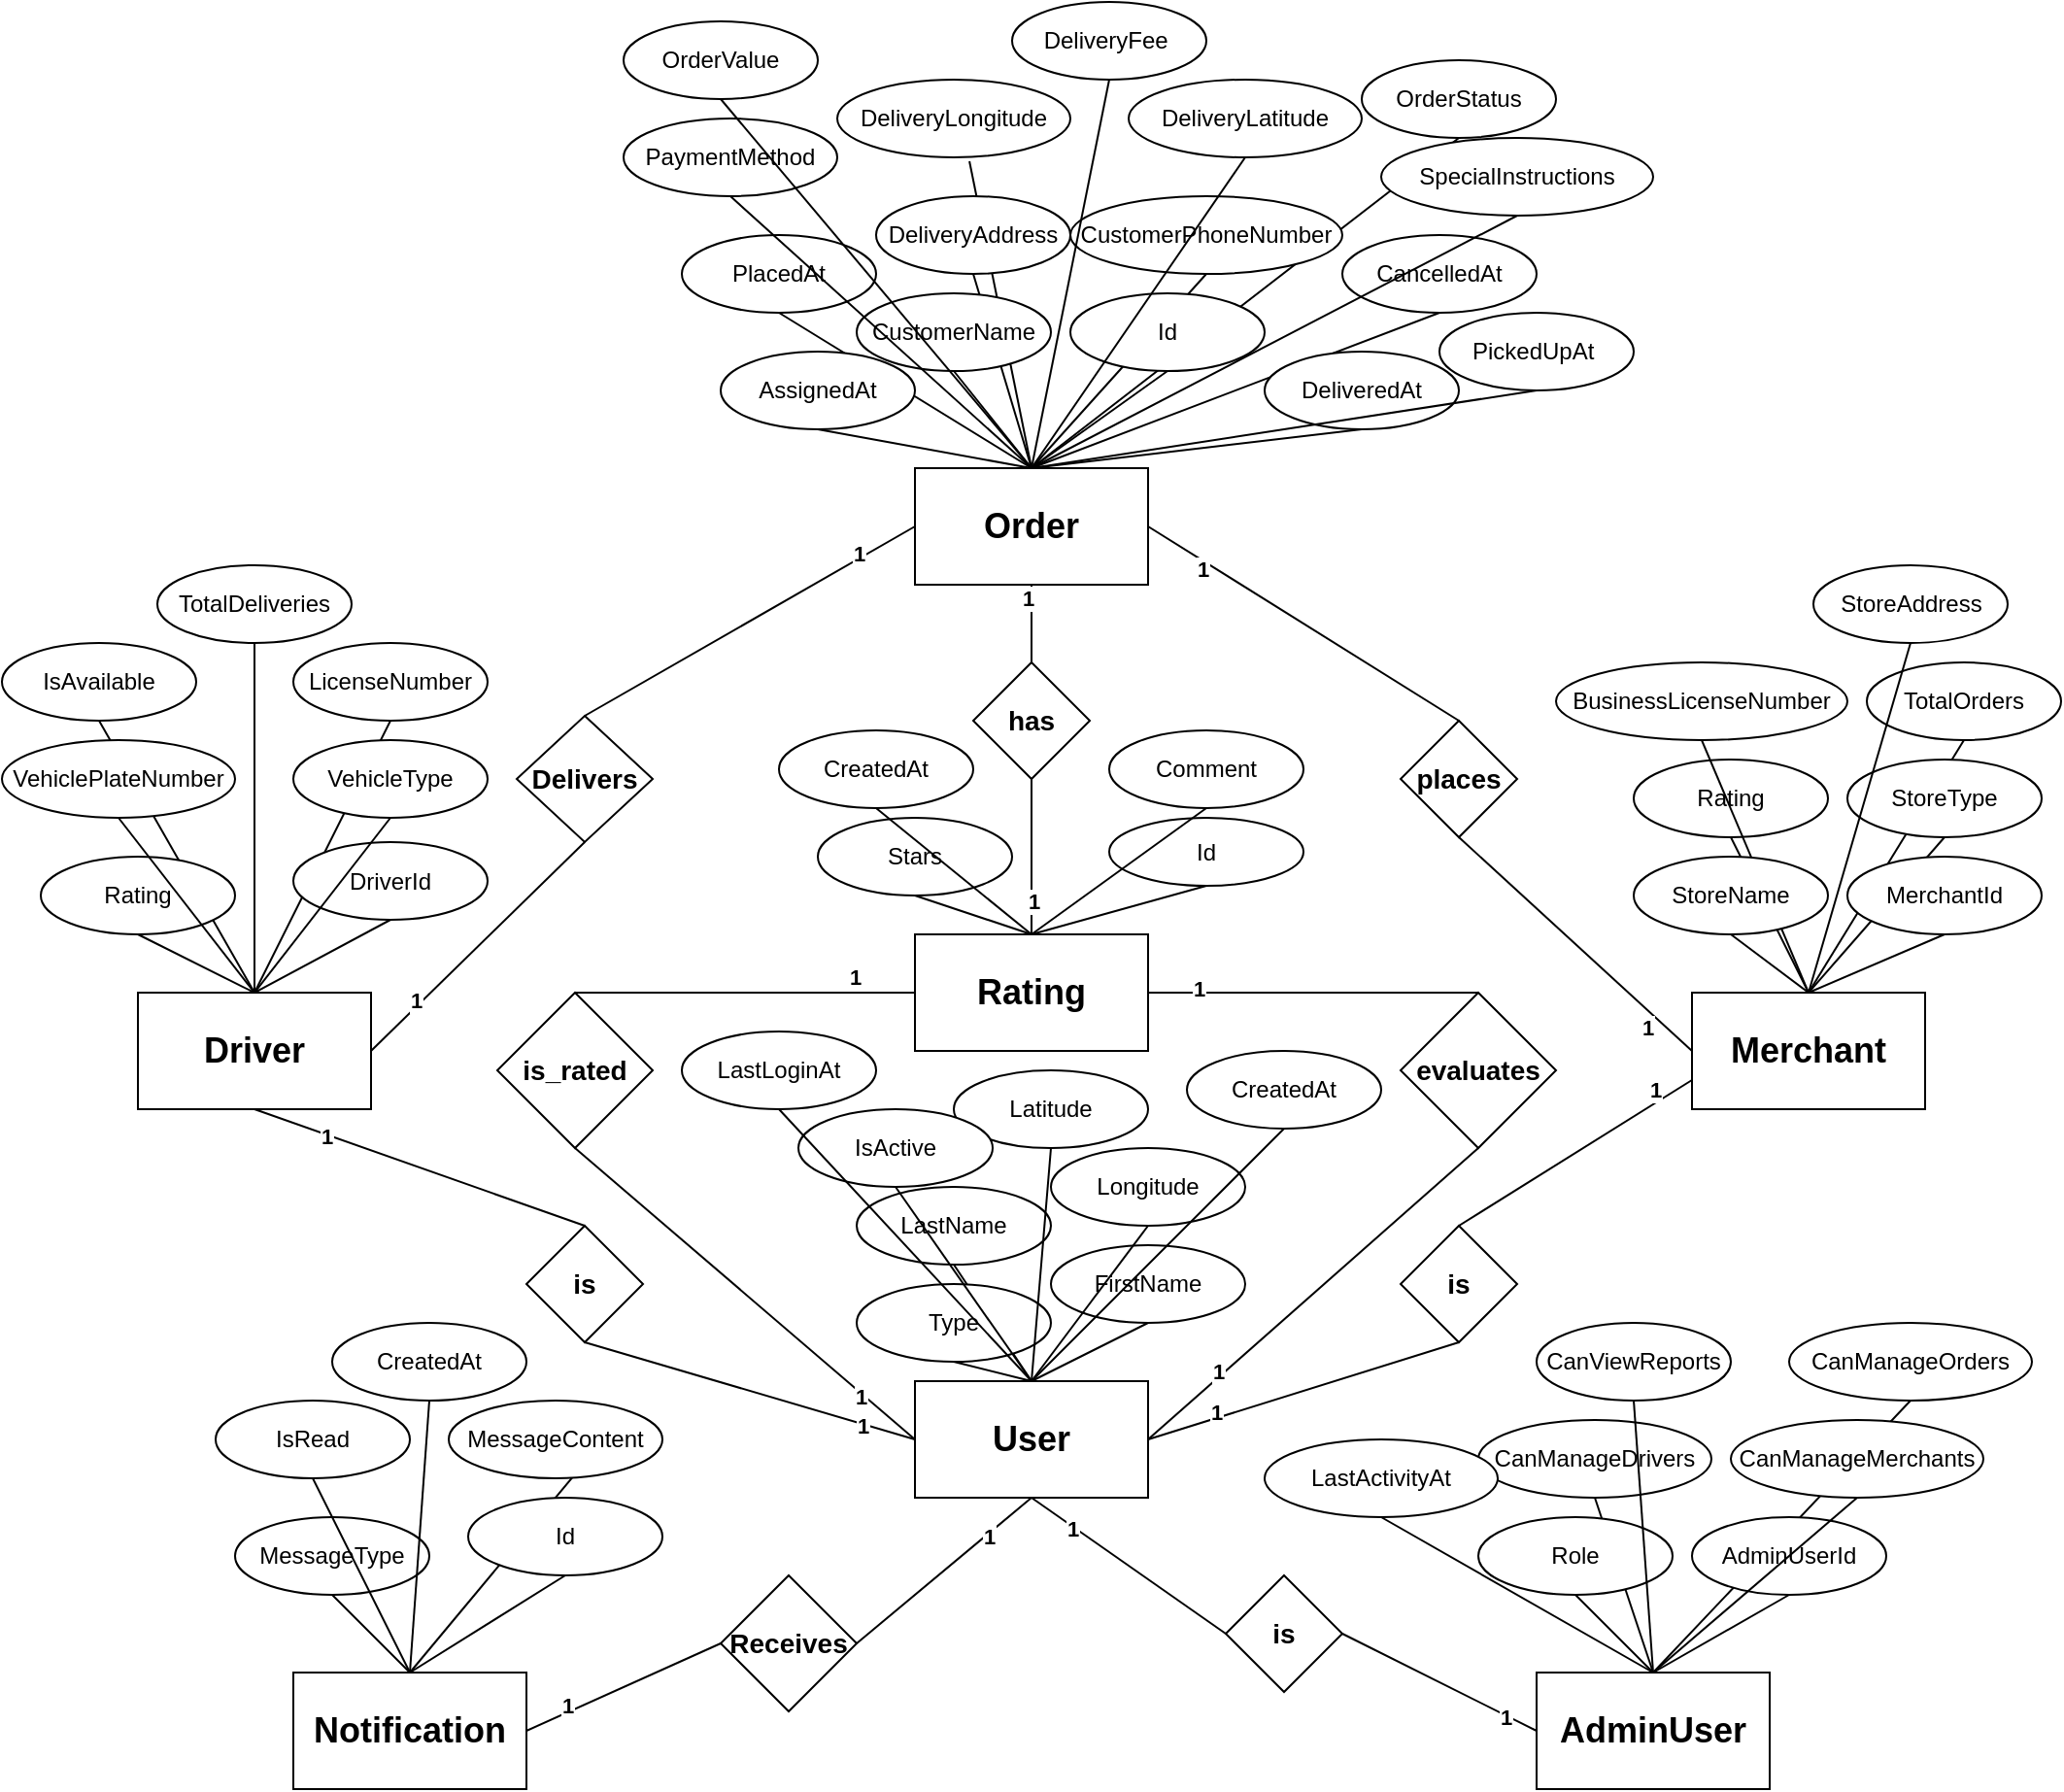 <mxfile version="27.0.9">
  <diagram name="Page-1" id="9f46799a-70d6-7492-0946-bef42562c5a5">
    <mxGraphModel dx="1481" dy="716" grid="1" gridSize="10" guides="1" tooltips="1" connect="1" arrows="1" fold="1" page="1" pageScale="1" pageWidth="1100" pageHeight="850" background="none" math="0" shadow="0">
      <root>
        <mxCell id="0" />
        <mxCell id="1" parent="0" />
        <mxCell id="d5mb9EzyclGPVEoklJ2P-3695" value="&lt;b&gt;&lt;font style=&quot;font-size: 18px;&quot;&gt;User&lt;/font&gt;&lt;/b&gt;" style="rounded=0;whiteSpace=wrap;html=1;" vertex="1" parent="1">
          <mxGeometry x="500" y="740" width="120" height="60" as="geometry" />
        </mxCell>
        <mxCell id="d5mb9EzyclGPVEoklJ2P-3696" value="&lt;b&gt;&lt;font style=&quot;font-size: 18px;&quot;&gt;Notification&lt;/font&gt;&lt;/b&gt;" style="rounded=0;whiteSpace=wrap;html=1;" vertex="1" parent="1">
          <mxGeometry x="180" y="890" width="120" height="60" as="geometry" />
        </mxCell>
        <mxCell id="d5mb9EzyclGPVEoklJ2P-3697" value="&lt;b&gt;&lt;font style=&quot;font-size: 18px;&quot;&gt;Driver&lt;/font&gt;&lt;/b&gt;" style="rounded=0;whiteSpace=wrap;html=1;" vertex="1" parent="1">
          <mxGeometry x="100" y="540" width="120" height="60" as="geometry" />
        </mxCell>
        <mxCell id="d5mb9EzyclGPVEoklJ2P-3698" value="&lt;b&gt;&lt;font style=&quot;font-size: 18px;&quot;&gt;AdminUser&lt;/font&gt;&lt;/b&gt;" style="rounded=0;whiteSpace=wrap;html=1;" vertex="1" parent="1">
          <mxGeometry x="820" y="890" width="120" height="60" as="geometry" />
        </mxCell>
        <mxCell id="d5mb9EzyclGPVEoklJ2P-3699" value="&lt;b&gt;&lt;font style=&quot;font-size: 18px;&quot;&gt;Rating&lt;/font&gt;&lt;/b&gt;" style="rounded=0;whiteSpace=wrap;html=1;" vertex="1" parent="1">
          <mxGeometry x="500" y="510" width="120" height="60" as="geometry" />
        </mxCell>
        <mxCell id="d5mb9EzyclGPVEoklJ2P-3700" value="&lt;b&gt;&lt;font style=&quot;font-size: 18px;&quot;&gt;Merchant&lt;/font&gt;&lt;/b&gt;" style="rounded=0;whiteSpace=wrap;html=1;" vertex="1" parent="1">
          <mxGeometry x="900" y="540" width="120" height="60" as="geometry" />
        </mxCell>
        <mxCell id="d5mb9EzyclGPVEoklJ2P-3701" value="&lt;b&gt;&lt;font style=&quot;font-size: 18px;&quot;&gt;Order&lt;/font&gt;&lt;/b&gt;" style="rounded=0;whiteSpace=wrap;html=1;" vertex="1" parent="1">
          <mxGeometry x="500" y="270" width="120" height="60" as="geometry" />
        </mxCell>
        <mxCell id="d5mb9EzyclGPVEoklJ2P-3702" value="" style="endArrow=none;html=1;rounded=0;entryX=0;entryY=0.5;entryDx=0;entryDy=0;exitX=0.5;exitY=1;exitDx=0;exitDy=0;" edge="1" parent="1" source="d5mb9EzyclGPVEoklJ2P-3703" target="d5mb9EzyclGPVEoklJ2P-3700">
          <mxGeometry width="50" height="50" relative="1" as="geometry">
            <mxPoint x="730" y="590" as="sourcePoint" />
            <mxPoint x="750" y="530" as="targetPoint" />
          </mxGeometry>
        </mxCell>
        <mxCell id="d5mb9EzyclGPVEoklJ2P-3703" value="&lt;b&gt;&lt;font style=&quot;font-size: 14px;&quot;&gt;places&lt;/font&gt;&lt;/b&gt;" style="rhombus;whiteSpace=wrap;html=1;" vertex="1" parent="1">
          <mxGeometry x="750" y="400" width="60" height="60" as="geometry" />
        </mxCell>
        <mxCell id="d5mb9EzyclGPVEoklJ2P-3704" value="" style="endArrow=none;html=1;rounded=0;entryX=0.5;entryY=0;entryDx=0;entryDy=0;exitX=1;exitY=0.5;exitDx=0;exitDy=0;" edge="1" parent="1" source="d5mb9EzyclGPVEoklJ2P-3701" target="d5mb9EzyclGPVEoklJ2P-3703">
          <mxGeometry width="50" height="50" relative="1" as="geometry">
            <mxPoint x="580" y="550" as="sourcePoint" />
            <mxPoint x="670" y="590" as="targetPoint" />
          </mxGeometry>
        </mxCell>
        <mxCell id="d5mb9EzyclGPVEoklJ2P-3705" value="&lt;b&gt;&lt;font style=&quot;font-size: 14px;&quot;&gt;is&lt;/font&gt;&lt;/b&gt;" style="rhombus;whiteSpace=wrap;html=1;" vertex="1" parent="1">
          <mxGeometry x="750" y="660" width="60" height="60" as="geometry" />
        </mxCell>
        <mxCell id="d5mb9EzyclGPVEoklJ2P-3706" value="" style="endArrow=none;html=1;rounded=0;entryX=0.5;entryY=1;entryDx=0;entryDy=0;exitX=1;exitY=0.5;exitDx=0;exitDy=0;" edge="1" parent="1" source="d5mb9EzyclGPVEoklJ2P-3695" target="d5mb9EzyclGPVEoklJ2P-3705">
          <mxGeometry width="50" height="50" relative="1" as="geometry">
            <mxPoint x="635" y="740" as="sourcePoint" />
            <mxPoint x="745" y="810" as="targetPoint" />
          </mxGeometry>
        </mxCell>
        <mxCell id="d5mb9EzyclGPVEoklJ2P-3707" value="&lt;b&gt;1&lt;/b&gt;" style="edgeLabel;html=1;align=center;verticalAlign=middle;resizable=0;points=[];" vertex="1" connectable="0" parent="d5mb9EzyclGPVEoklJ2P-3706">
          <mxGeometry x="-0.554" y="3" relative="1" as="geometry">
            <mxPoint as="offset" />
          </mxGeometry>
        </mxCell>
        <mxCell id="d5mb9EzyclGPVEoklJ2P-3708" value="" style="endArrow=none;html=1;rounded=0;entryX=0;entryY=0.75;entryDx=0;entryDy=0;exitX=0.5;exitY=0;exitDx=0;exitDy=0;" edge="1" parent="1" source="d5mb9EzyclGPVEoklJ2P-3705" target="d5mb9EzyclGPVEoklJ2P-3700">
          <mxGeometry width="50" height="50" relative="1" as="geometry">
            <mxPoint x="630" y="780" as="sourcePoint" />
            <mxPoint x="720" y="740" as="targetPoint" />
          </mxGeometry>
        </mxCell>
        <mxCell id="d5mb9EzyclGPVEoklJ2P-3709" value="&lt;b&gt;1&lt;/b&gt;" style="edgeLabel;html=1;align=center;verticalAlign=middle;resizable=0;points=[];" vertex="1" connectable="0" parent="d5mb9EzyclGPVEoklJ2P-3708">
          <mxGeometry x="0.645" y="-3" relative="1" as="geometry">
            <mxPoint y="-11" as="offset" />
          </mxGeometry>
        </mxCell>
        <mxCell id="d5mb9EzyclGPVEoklJ2P-3710" value="&lt;b&gt;1&lt;/b&gt;" style="edgeLabel;html=1;align=center;verticalAlign=middle;resizable=0;points=[];" vertex="1" connectable="0" parent="1">
          <mxGeometry x="860" y="550" as="geometry">
            <mxPoint x="17" y="8" as="offset" />
          </mxGeometry>
        </mxCell>
        <mxCell id="d5mb9EzyclGPVEoklJ2P-3711" value="&lt;b&gt;1&lt;/b&gt;" style="edgeLabel;html=1;align=center;verticalAlign=middle;resizable=0;points=[];" vertex="1" connectable="0" parent="1">
          <mxGeometry x="640" y="310" as="geometry">
            <mxPoint x="8" y="12" as="offset" />
          </mxGeometry>
        </mxCell>
        <mxCell id="d5mb9EzyclGPVEoklJ2P-3712" value="&lt;b&gt;&lt;font style=&quot;font-size: 14px;&quot;&gt;is&lt;/font&gt;&lt;/b&gt;" style="rhombus;whiteSpace=wrap;html=1;" vertex="1" parent="1">
          <mxGeometry x="300" y="660" width="60" height="60" as="geometry" />
        </mxCell>
        <mxCell id="d5mb9EzyclGPVEoklJ2P-3713" value="" style="endArrow=none;html=1;rounded=0;exitX=0.5;exitY=1;exitDx=0;exitDy=0;entryX=0.5;entryY=0;entryDx=0;entryDy=0;" edge="1" parent="1" source="d5mb9EzyclGPVEoklJ2P-3697" target="d5mb9EzyclGPVEoklJ2P-3712">
          <mxGeometry width="50" height="50" relative="1" as="geometry">
            <mxPoint x="230" y="660" as="sourcePoint" />
            <mxPoint x="380" y="660" as="targetPoint" />
          </mxGeometry>
        </mxCell>
        <mxCell id="d5mb9EzyclGPVEoklJ2P-3714" value="&lt;b&gt;1&lt;/b&gt;" style="edgeLabel;html=1;align=center;verticalAlign=middle;resizable=0;points=[];" vertex="1" connectable="0" parent="d5mb9EzyclGPVEoklJ2P-3713">
          <mxGeometry x="-0.563" y="-1" relative="1" as="geometry">
            <mxPoint as="offset" />
          </mxGeometry>
        </mxCell>
        <mxCell id="d5mb9EzyclGPVEoklJ2P-3715" value="" style="endArrow=none;html=1;rounded=0;entryX=0;entryY=0.5;entryDx=0;entryDy=0;exitX=0.5;exitY=1;exitDx=0;exitDy=0;" edge="1" parent="1" source="d5mb9EzyclGPVEoklJ2P-3712" target="d5mb9EzyclGPVEoklJ2P-3695">
          <mxGeometry width="50" height="50" relative="1" as="geometry">
            <mxPoint x="400" y="720" as="sourcePoint" />
            <mxPoint x="490" y="760" as="targetPoint" />
          </mxGeometry>
        </mxCell>
        <mxCell id="d5mb9EzyclGPVEoklJ2P-3716" value="&lt;b&gt;1&lt;/b&gt;" style="edgeLabel;html=1;align=center;verticalAlign=middle;resizable=0;points=[];" vertex="1" connectable="0" parent="d5mb9EzyclGPVEoklJ2P-3715">
          <mxGeometry x="0.687" y="-1" relative="1" as="geometry">
            <mxPoint as="offset" />
          </mxGeometry>
        </mxCell>
        <mxCell id="d5mb9EzyclGPVEoklJ2P-3717" value="&lt;span style=&quot;font-size: 14px;&quot;&gt;&lt;b&gt;is&lt;/b&gt;&lt;/span&gt;" style="rhombus;whiteSpace=wrap;html=1;" vertex="1" parent="1">
          <mxGeometry x="660" y="840" width="60" height="60" as="geometry" />
        </mxCell>
        <mxCell id="d5mb9EzyclGPVEoklJ2P-3718" value="" style="endArrow=none;html=1;rounded=0;entryX=0;entryY=0.5;entryDx=0;entryDy=0;exitX=1;exitY=0.5;exitDx=0;exitDy=0;" edge="1" parent="1" source="d5mb9EzyclGPVEoklJ2P-3717" target="d5mb9EzyclGPVEoklJ2P-3698">
          <mxGeometry width="50" height="50" relative="1" as="geometry">
            <mxPoint x="720" y="870" as="sourcePoint" />
            <mxPoint x="820" y="920" as="targetPoint" />
          </mxGeometry>
        </mxCell>
        <mxCell id="d5mb9EzyclGPVEoklJ2P-3719" value="&lt;b&gt;1&lt;/b&gt;" style="edgeLabel;html=1;align=center;verticalAlign=middle;resizable=0;points=[];" vertex="1" connectable="0" parent="d5mb9EzyclGPVEoklJ2P-3718">
          <mxGeometry x="0.687" y="-1" relative="1" as="geometry">
            <mxPoint as="offset" />
          </mxGeometry>
        </mxCell>
        <mxCell id="d5mb9EzyclGPVEoklJ2P-3720" value="" style="endArrow=none;html=1;rounded=0;entryX=0;entryY=0.5;entryDx=0;entryDy=0;exitX=0.5;exitY=1;exitDx=0;exitDy=0;" edge="1" parent="1" source="d5mb9EzyclGPVEoklJ2P-3695">
          <mxGeometry width="50" height="50" relative="1" as="geometry">
            <mxPoint x="560" y="810" as="sourcePoint" />
            <mxPoint x="660" y="870" as="targetPoint" />
          </mxGeometry>
        </mxCell>
        <mxCell id="d5mb9EzyclGPVEoklJ2P-3721" value="&lt;b&gt;1&lt;/b&gt;" style="edgeLabel;html=1;align=center;verticalAlign=middle;resizable=0;points=[];" vertex="1" connectable="0" parent="d5mb9EzyclGPVEoklJ2P-3720">
          <mxGeometry x="-0.563" y="-1" relative="1" as="geometry">
            <mxPoint as="offset" />
          </mxGeometry>
        </mxCell>
        <mxCell id="d5mb9EzyclGPVEoklJ2P-3722" value="&lt;b&gt;&lt;font style=&quot;font-size: 14px;&quot;&gt;Receives&lt;/font&gt;&lt;/b&gt;" style="rhombus;whiteSpace=wrap;html=1;" vertex="1" parent="1">
          <mxGeometry x="400" y="840" width="70" height="70" as="geometry" />
        </mxCell>
        <mxCell id="d5mb9EzyclGPVEoklJ2P-3723" value="" style="endArrow=none;html=1;rounded=0;exitX=1;exitY=0.5;exitDx=0;exitDy=0;entryX=0.5;entryY=1;entryDx=0;entryDy=0;" edge="1" parent="1" source="d5mb9EzyclGPVEoklJ2P-3722" target="d5mb9EzyclGPVEoklJ2P-3695">
          <mxGeometry width="50" height="50" relative="1" as="geometry">
            <mxPoint x="480" y="875" as="sourcePoint" />
            <mxPoint x="560" y="810" as="targetPoint" />
          </mxGeometry>
        </mxCell>
        <mxCell id="d5mb9EzyclGPVEoklJ2P-3724" value="&lt;b&gt;1&lt;/b&gt;" style="edgeLabel;html=1;align=center;verticalAlign=middle;resizable=0;points=[];" vertex="1" connectable="0" parent="d5mb9EzyclGPVEoklJ2P-3723">
          <mxGeometry x="0.645" y="-3" relative="1" as="geometry">
            <mxPoint x="-8" y="4" as="offset" />
          </mxGeometry>
        </mxCell>
        <mxCell id="d5mb9EzyclGPVEoklJ2P-3725" value="" style="endArrow=none;html=1;rounded=0;exitX=1;exitY=0.5;exitDx=0;exitDy=0;entryX=0;entryY=0.5;entryDx=0;entryDy=0;" edge="1" parent="1" source="d5mb9EzyclGPVEoklJ2P-3696" target="d5mb9EzyclGPVEoklJ2P-3722">
          <mxGeometry width="50" height="50" relative="1" as="geometry">
            <mxPoint x="340" y="920" as="sourcePoint" />
            <mxPoint x="370" y="860" as="targetPoint" />
          </mxGeometry>
        </mxCell>
        <mxCell id="d5mb9EzyclGPVEoklJ2P-3726" value="&lt;b&gt;1&lt;/b&gt;" style="edgeLabel;html=1;align=center;verticalAlign=middle;resizable=0;points=[];" vertex="1" connectable="0" parent="d5mb9EzyclGPVEoklJ2P-3725">
          <mxGeometry x="-0.554" y="3" relative="1" as="geometry">
            <mxPoint as="offset" />
          </mxGeometry>
        </mxCell>
        <mxCell id="d5mb9EzyclGPVEoklJ2P-3727" value="&lt;b&gt;&lt;font style=&quot;font-size: 14px;&quot;&gt;Delivers&lt;/font&gt;&lt;/b&gt;" style="rhombus;whiteSpace=wrap;html=1;" vertex="1" parent="1">
          <mxGeometry x="295" y="397.5" width="70" height="65" as="geometry" />
        </mxCell>
        <mxCell id="d5mb9EzyclGPVEoklJ2P-3728" value="" style="endArrow=none;html=1;rounded=0;entryX=0;entryY=0.5;entryDx=0;entryDy=0;exitX=0.5;exitY=0;exitDx=0;exitDy=0;" edge="1" parent="1" source="d5mb9EzyclGPVEoklJ2P-3727" target="d5mb9EzyclGPVEoklJ2P-3701">
          <mxGeometry width="50" height="50" relative="1" as="geometry">
            <mxPoint x="420" y="563" as="sourcePoint" />
            <mxPoint x="500" y="488" as="targetPoint" />
          </mxGeometry>
        </mxCell>
        <mxCell id="d5mb9EzyclGPVEoklJ2P-3729" value="&lt;b&gt;1&lt;/b&gt;" style="edgeLabel;html=1;align=center;verticalAlign=middle;resizable=0;points=[];" vertex="1" connectable="0" parent="d5mb9EzyclGPVEoklJ2P-3728">
          <mxGeometry x="0.645" y="-3" relative="1" as="geometry">
            <mxPoint y="-6" as="offset" />
          </mxGeometry>
        </mxCell>
        <mxCell id="d5mb9EzyclGPVEoklJ2P-3730" value="" style="endArrow=none;html=1;rounded=0;entryX=0.5;entryY=1;entryDx=0;entryDy=0;exitX=1;exitY=0.5;exitDx=0;exitDy=0;" edge="1" parent="1" source="d5mb9EzyclGPVEoklJ2P-3697" target="d5mb9EzyclGPVEoklJ2P-3727">
          <mxGeometry width="50" height="50" relative="1" as="geometry">
            <mxPoint x="300" y="615" as="sourcePoint" />
            <mxPoint x="360" y="565" as="targetPoint" />
          </mxGeometry>
        </mxCell>
        <mxCell id="d5mb9EzyclGPVEoklJ2P-3731" value="&lt;b&gt;1&lt;/b&gt;" style="edgeLabel;html=1;align=center;verticalAlign=middle;resizable=0;points=[];" vertex="1" connectable="0" parent="d5mb9EzyclGPVEoklJ2P-3730">
          <mxGeometry x="-0.554" y="3" relative="1" as="geometry">
            <mxPoint as="offset" />
          </mxGeometry>
        </mxCell>
        <mxCell id="d5mb9EzyclGPVEoklJ2P-3732" value="&lt;span style=&quot;font-size: 14px;&quot;&gt;&lt;b&gt;has&lt;/b&gt;&lt;/span&gt;" style="rhombus;whiteSpace=wrap;html=1;" vertex="1" parent="1">
          <mxGeometry x="530" y="370" width="60" height="60" as="geometry" />
        </mxCell>
        <mxCell id="d5mb9EzyclGPVEoklJ2P-3733" value="" style="endArrow=none;html=1;rounded=0;entryX=0.5;entryY=1;entryDx=0;entryDy=0;exitX=0.5;exitY=0;exitDx=0;exitDy=0;" edge="1" parent="1" source="d5mb9EzyclGPVEoklJ2P-3699" target="d5mb9EzyclGPVEoklJ2P-3732">
          <mxGeometry width="50" height="50" relative="1" as="geometry">
            <mxPoint x="240" y="400" as="sourcePoint" />
            <mxPoint x="340" y="460" as="targetPoint" />
          </mxGeometry>
        </mxCell>
        <mxCell id="d5mb9EzyclGPVEoklJ2P-3734" value="&lt;b&gt;1&lt;/b&gt;" style="edgeLabel;html=1;align=center;verticalAlign=middle;resizable=0;points=[];" vertex="1" connectable="0" parent="d5mb9EzyclGPVEoklJ2P-3733">
          <mxGeometry x="-0.563" y="-1" relative="1" as="geometry">
            <mxPoint as="offset" />
          </mxGeometry>
        </mxCell>
        <mxCell id="d5mb9EzyclGPVEoklJ2P-3735" value="" style="endArrow=none;html=1;rounded=0;entryX=0.5;entryY=1;entryDx=0;entryDy=0;exitX=0.5;exitY=0;exitDx=0;exitDy=0;" edge="1" parent="1" source="d5mb9EzyclGPVEoklJ2P-3732" target="d5mb9EzyclGPVEoklJ2P-3701">
          <mxGeometry width="50" height="50" relative="1" as="geometry">
            <mxPoint x="400" y="460" as="sourcePoint" />
            <mxPoint x="500" y="510" as="targetPoint" />
          </mxGeometry>
        </mxCell>
        <mxCell id="d5mb9EzyclGPVEoklJ2P-3736" value="&lt;b&gt;1&lt;/b&gt;" style="edgeLabel;html=1;align=center;verticalAlign=middle;resizable=0;points=[];" vertex="1" connectable="0" parent="d5mb9EzyclGPVEoklJ2P-3735">
          <mxGeometry x="0.687" y="-1" relative="1" as="geometry">
            <mxPoint x="-3" as="offset" />
          </mxGeometry>
        </mxCell>
        <mxCell id="d5mb9EzyclGPVEoklJ2P-3737" value="&lt;span style=&quot;font-size: 14px;&quot;&gt;&lt;b&gt;evaluates&lt;/b&gt;&lt;/span&gt;" style="rhombus;whiteSpace=wrap;html=1;" vertex="1" parent="1">
          <mxGeometry x="750" y="540" width="80" height="80" as="geometry" />
        </mxCell>
        <mxCell id="d5mb9EzyclGPVEoklJ2P-3738" value="" style="endArrow=none;html=1;rounded=0;entryX=0.5;entryY=0;entryDx=0;entryDy=0;exitX=1;exitY=0.5;exitDx=0;exitDy=0;" edge="1" parent="1" source="d5mb9EzyclGPVEoklJ2P-3699" target="d5mb9EzyclGPVEoklJ2P-3737">
          <mxGeometry width="50" height="50" relative="1" as="geometry">
            <mxPoint x="620" y="540" as="sourcePoint" />
            <mxPoint x="780" y="640" as="targetPoint" />
          </mxGeometry>
        </mxCell>
        <mxCell id="d5mb9EzyclGPVEoklJ2P-3739" value="&lt;b&gt;1&lt;/b&gt;" style="edgeLabel;html=1;align=center;verticalAlign=middle;resizable=0;points=[];" vertex="1" connectable="0" parent="d5mb9EzyclGPVEoklJ2P-3738">
          <mxGeometry x="-0.702" y="2" relative="1" as="geometry">
            <mxPoint as="offset" />
          </mxGeometry>
        </mxCell>
        <mxCell id="d5mb9EzyclGPVEoklJ2P-3740" value="" style="endArrow=none;html=1;rounded=0;entryX=0.5;entryY=1;entryDx=0;entryDy=0;exitX=1;exitY=0.5;exitDx=0;exitDy=0;" edge="1" parent="1" source="d5mb9EzyclGPVEoklJ2P-3695" target="d5mb9EzyclGPVEoklJ2P-3737">
          <mxGeometry width="50" height="50" relative="1" as="geometry">
            <mxPoint x="600" y="757" as="sourcePoint" />
            <mxPoint x="710" y="650" as="targetPoint" />
          </mxGeometry>
        </mxCell>
        <mxCell id="d5mb9EzyclGPVEoklJ2P-3741" value="&lt;b&gt;1&lt;/b&gt;" style="edgeLabel;html=1;align=center;verticalAlign=middle;resizable=0;points=[];" vertex="1" connectable="0" parent="d5mb9EzyclGPVEoklJ2P-3740">
          <mxGeometry x="-0.554" y="3" relative="1" as="geometry">
            <mxPoint as="offset" />
          </mxGeometry>
        </mxCell>
        <mxCell id="d5mb9EzyclGPVEoklJ2P-3742" value="&lt;span style=&quot;font-size: 14px;&quot;&gt;&lt;b&gt;is_rated&lt;/b&gt;&lt;/span&gt;" style="rhombus;whiteSpace=wrap;html=1;" vertex="1" parent="1">
          <mxGeometry x="285" y="540" width="80" height="80" as="geometry" />
        </mxCell>
        <mxCell id="d5mb9EzyclGPVEoklJ2P-3743" value="" style="endArrow=none;html=1;rounded=0;entryX=0;entryY=0.5;entryDx=0;entryDy=0;exitX=0.5;exitY=0;exitDx=0;exitDy=0;" edge="1" parent="1" source="d5mb9EzyclGPVEoklJ2P-3742" target="d5mb9EzyclGPVEoklJ2P-3699">
          <mxGeometry width="50" height="50" relative="1" as="geometry">
            <mxPoint x="375" y="615" as="sourcePoint" />
            <mxPoint x="495" y="540" as="targetPoint" />
          </mxGeometry>
        </mxCell>
        <mxCell id="d5mb9EzyclGPVEoklJ2P-3744" value="&lt;b&gt;1&lt;/b&gt;" style="edgeLabel;html=1;align=center;verticalAlign=middle;resizable=0;points=[];" vertex="1" connectable="0" parent="d5mb9EzyclGPVEoklJ2P-3743">
          <mxGeometry x="0.645" y="-3" relative="1" as="geometry">
            <mxPoint y="-11" as="offset" />
          </mxGeometry>
        </mxCell>
        <mxCell id="d5mb9EzyclGPVEoklJ2P-3745" value="" style="endArrow=none;html=1;rounded=0;entryX=0;entryY=0.5;entryDx=0;entryDy=0;exitX=0.5;exitY=1;exitDx=0;exitDy=0;" edge="1" parent="1" source="d5mb9EzyclGPVEoklJ2P-3742" target="d5mb9EzyclGPVEoklJ2P-3695">
          <mxGeometry width="50" height="50" relative="1" as="geometry">
            <mxPoint x="400" y="650" as="sourcePoint" />
            <mxPoint x="500" y="700" as="targetPoint" />
          </mxGeometry>
        </mxCell>
        <mxCell id="d5mb9EzyclGPVEoklJ2P-3746" value="&lt;b&gt;1&lt;/b&gt;" style="edgeLabel;html=1;align=center;verticalAlign=middle;resizable=0;points=[];" vertex="1" connectable="0" parent="d5mb9EzyclGPVEoklJ2P-3745">
          <mxGeometry x="0.687" y="-1" relative="1" as="geometry">
            <mxPoint as="offset" />
          </mxGeometry>
        </mxCell>
        <mxCell id="d5mb9EzyclGPVEoklJ2P-3747" value="LastName" style="ellipse;whiteSpace=wrap;html=1;align=center;fontStyle=0" vertex="1" parent="1">
          <mxGeometry x="470" y="640" width="100" height="40" as="geometry" />
        </mxCell>
        <mxCell id="d5mb9EzyclGPVEoklJ2P-3748" value="FirstName" style="ellipse;whiteSpace=wrap;html=1;align=center;fontStyle=0" vertex="1" parent="1">
          <mxGeometry x="570" y="670" width="100" height="40" as="geometry" />
        </mxCell>
        <mxCell id="d5mb9EzyclGPVEoklJ2P-3749" value="" style="endArrow=none;html=1;rounded=0;entryX=0.5;entryY=1;entryDx=0;entryDy=0;exitX=0.5;exitY=0;exitDx=0;exitDy=0;" edge="1" parent="1" source="d5mb9EzyclGPVEoklJ2P-3695" target="d5mb9EzyclGPVEoklJ2P-3747">
          <mxGeometry width="50" height="50" relative="1" as="geometry">
            <mxPoint x="430" y="740" as="sourcePoint" />
            <mxPoint x="480" y="690" as="targetPoint" />
          </mxGeometry>
        </mxCell>
        <mxCell id="d5mb9EzyclGPVEoklJ2P-3750" value="" style="endArrow=none;html=1;rounded=0;entryX=0.5;entryY=1;entryDx=0;entryDy=0;exitX=0.5;exitY=0;exitDx=0;exitDy=0;" edge="1" parent="1" source="d5mb9EzyclGPVEoklJ2P-3695" target="d5mb9EzyclGPVEoklJ2P-3748">
          <mxGeometry width="50" height="50" relative="1" as="geometry">
            <mxPoint x="570" y="750" as="sourcePoint" />
            <mxPoint x="530" y="690" as="targetPoint" />
          </mxGeometry>
        </mxCell>
        <mxCell id="d5mb9EzyclGPVEoklJ2P-3751" value="Type" style="ellipse;whiteSpace=wrap;html=1;align=center;fontStyle=0" vertex="1" parent="1">
          <mxGeometry x="470" y="690" width="100" height="40" as="geometry" />
        </mxCell>
        <mxCell id="d5mb9EzyclGPVEoklJ2P-3752" value="" style="endArrow=none;html=1;rounded=0;entryX=0.5;entryY=1;entryDx=0;entryDy=0;exitX=0.5;exitY=0;exitDx=0;exitDy=0;" edge="1" parent="1" source="d5mb9EzyclGPVEoklJ2P-3695" target="d5mb9EzyclGPVEoklJ2P-3757">
          <mxGeometry width="50" height="50" relative="1" as="geometry">
            <mxPoint y="800" as="sourcePoint" />
            <mxPoint x="50" y="750" as="targetPoint" />
          </mxGeometry>
        </mxCell>
        <mxCell id="d5mb9EzyclGPVEoklJ2P-3753" value="" style="endArrow=none;html=1;rounded=0;entryX=0.5;entryY=1;entryDx=0;entryDy=0;exitX=0.5;exitY=0;exitDx=0;exitDy=0;" edge="1" parent="1" source="d5mb9EzyclGPVEoklJ2P-3695" target="d5mb9EzyclGPVEoklJ2P-3756">
          <mxGeometry width="50" height="50" relative="1" as="geometry">
            <mxPoint x="10" y="810" as="sourcePoint" />
            <mxPoint x="60" y="760" as="targetPoint" />
          </mxGeometry>
        </mxCell>
        <mxCell id="d5mb9EzyclGPVEoklJ2P-3754" value="" style="endArrow=none;html=1;rounded=0;entryX=0.5;entryY=1;entryDx=0;entryDy=0;exitX=0.5;exitY=0;exitDx=0;exitDy=0;" edge="1" parent="1" source="d5mb9EzyclGPVEoklJ2P-3697" target="d5mb9EzyclGPVEoklJ2P-3775">
          <mxGeometry width="50" height="50" relative="1" as="geometry">
            <mxPoint x="20" y="820" as="sourcePoint" />
            <mxPoint x="120" y="510" as="targetPoint" />
          </mxGeometry>
        </mxCell>
        <mxCell id="d5mb9EzyclGPVEoklJ2P-3755" value="" style="endArrow=none;html=1;rounded=0;entryX=0.5;entryY=1;entryDx=0;entryDy=0;exitX=0.5;exitY=0;exitDx=0;exitDy=0;" edge="1" parent="1" source="d5mb9EzyclGPVEoklJ2P-3695" target="d5mb9EzyclGPVEoklJ2P-3751">
          <mxGeometry width="50" height="50" relative="1" as="geometry">
            <mxPoint x="30" y="830" as="sourcePoint" />
            <mxPoint x="80" y="780" as="targetPoint" />
          </mxGeometry>
        </mxCell>
        <mxCell id="d5mb9EzyclGPVEoklJ2P-3756" value="Latitude" style="ellipse;whiteSpace=wrap;html=1;align=center;fontStyle=0" vertex="1" parent="1">
          <mxGeometry x="520" y="580" width="100" height="40" as="geometry" />
        </mxCell>
        <mxCell id="d5mb9EzyclGPVEoklJ2P-3757" value="Longitude " style="ellipse;whiteSpace=wrap;html=1;align=center;fontStyle=0" vertex="1" parent="1">
          <mxGeometry x="570" y="620" width="100" height="40" as="geometry" />
        </mxCell>
        <mxCell id="d5mb9EzyclGPVEoklJ2P-3758" value="" style="endArrow=none;html=1;rounded=0;entryX=0.5;entryY=1;entryDx=0;entryDy=0;exitX=0.5;exitY=0;exitDx=0;exitDy=0;" edge="1" parent="1" source="d5mb9EzyclGPVEoklJ2P-3700" target="d5mb9EzyclGPVEoklJ2P-3769">
          <mxGeometry width="50" height="50" relative="1" as="geometry">
            <mxPoint x="1210" y="490" as="sourcePoint" />
            <mxPoint x="1260" y="440" as="targetPoint" />
          </mxGeometry>
        </mxCell>
        <mxCell id="d5mb9EzyclGPVEoklJ2P-3759" value="" style="endArrow=none;html=1;rounded=0;entryX=0.5;entryY=1;entryDx=0;entryDy=0;exitX=0.5;exitY=0;exitDx=0;exitDy=0;" edge="1" parent="1" source="d5mb9EzyclGPVEoklJ2P-3700" target="d5mb9EzyclGPVEoklJ2P-3765">
          <mxGeometry width="50" height="50" relative="1" as="geometry">
            <mxPoint x="1220" y="500" as="sourcePoint" />
            <mxPoint x="1270" y="450" as="targetPoint" />
          </mxGeometry>
        </mxCell>
        <mxCell id="d5mb9EzyclGPVEoklJ2P-3760" value="" style="endArrow=none;html=1;rounded=0;entryX=0.5;entryY=1;entryDx=0;entryDy=0;exitX=0.5;exitY=0;exitDx=0;exitDy=0;" edge="1" parent="1" source="d5mb9EzyclGPVEoklJ2P-3700" target="d5mb9EzyclGPVEoklJ2P-3768">
          <mxGeometry width="50" height="50" relative="1" as="geometry">
            <mxPoint x="1220" y="500" as="sourcePoint" />
            <mxPoint x="1270" y="450" as="targetPoint" />
          </mxGeometry>
        </mxCell>
        <mxCell id="d5mb9EzyclGPVEoklJ2P-3761" value="" style="endArrow=none;html=1;rounded=0;entryX=0.5;entryY=1;entryDx=0;entryDy=0;exitX=0.5;exitY=0;exitDx=0;exitDy=0;" edge="1" parent="1" source="d5mb9EzyclGPVEoklJ2P-3700" target="d5mb9EzyclGPVEoklJ2P-3763">
          <mxGeometry width="50" height="50" relative="1" as="geometry">
            <mxPoint x="1230" y="510" as="sourcePoint" />
            <mxPoint x="1280" y="460" as="targetPoint" />
          </mxGeometry>
        </mxCell>
        <mxCell id="d5mb9EzyclGPVEoklJ2P-3762" value="BusinessLicenseNumber " style="ellipse;whiteSpace=wrap;html=1;align=center;fontStyle=0" vertex="1" parent="1">
          <mxGeometry x="830" y="370" width="150" height="40" as="geometry" />
        </mxCell>
        <mxCell id="d5mb9EzyclGPVEoklJ2P-3763" value="TotalOrders " style="ellipse;whiteSpace=wrap;html=1;align=center;fontStyle=0" vertex="1" parent="1">
          <mxGeometry x="990" y="370" width="100" height="40" as="geometry" />
        </mxCell>
        <mxCell id="d5mb9EzyclGPVEoklJ2P-3764" value="Rating " style="ellipse;whiteSpace=wrap;html=1;align=center;fontStyle=0" vertex="1" parent="1">
          <mxGeometry x="870" y="420" width="100" height="40" as="geometry" />
        </mxCell>
        <mxCell id="d5mb9EzyclGPVEoklJ2P-3765" value="StoreType " style="ellipse;whiteSpace=wrap;html=1;align=center;fontStyle=0" vertex="1" parent="1">
          <mxGeometry x="980" y="420" width="100" height="40" as="geometry" />
        </mxCell>
        <mxCell id="d5mb9EzyclGPVEoklJ2P-3766" value="" style="endArrow=none;html=1;rounded=0;entryX=0.5;entryY=1;entryDx=0;entryDy=0;exitX=0.5;exitY=0;exitDx=0;exitDy=0;" edge="1" parent="1" source="d5mb9EzyclGPVEoklJ2P-3700" target="d5mb9EzyclGPVEoklJ2P-3764">
          <mxGeometry width="50" height="50" relative="1" as="geometry">
            <mxPoint x="1230" y="510" as="sourcePoint" />
            <mxPoint x="1280" y="460" as="targetPoint" />
          </mxGeometry>
        </mxCell>
        <mxCell id="d5mb9EzyclGPVEoklJ2P-3767" value="" style="endArrow=none;html=1;rounded=0;entryX=0.5;entryY=1;entryDx=0;entryDy=0;exitX=0.5;exitY=0;exitDx=0;exitDy=0;" edge="1" parent="1" source="d5mb9EzyclGPVEoklJ2P-3700" target="d5mb9EzyclGPVEoklJ2P-3762">
          <mxGeometry width="50" height="50" relative="1" as="geometry">
            <mxPoint x="1280" y="560" as="sourcePoint" />
            <mxPoint x="1330" y="510" as="targetPoint" />
          </mxGeometry>
        </mxCell>
        <mxCell id="d5mb9EzyclGPVEoklJ2P-3768" value="StoreName " style="ellipse;whiteSpace=wrap;html=1;align=center;fontStyle=0" vertex="1" parent="1">
          <mxGeometry x="870" y="470" width="100" height="40" as="geometry" />
        </mxCell>
        <mxCell id="d5mb9EzyclGPVEoklJ2P-3769" value="MerchantId " style="ellipse;whiteSpace=wrap;html=1;align=center;fontStyle=0" vertex="1" parent="1">
          <mxGeometry x="980" y="470" width="100" height="40" as="geometry" />
        </mxCell>
        <mxCell id="d5mb9EzyclGPVEoklJ2P-3770" value="" style="endArrow=none;html=1;rounded=0;entryX=0.5;entryY=1;entryDx=0;entryDy=0;exitX=0.5;exitY=0;exitDx=0;exitDy=0;" edge="1" parent="1" source="d5mb9EzyclGPVEoklJ2P-3695" target="d5mb9EzyclGPVEoklJ2P-3773">
          <mxGeometry width="50" height="50" relative="1" as="geometry">
            <mxPoint x="-180" y="600" as="sourcePoint" />
            <mxPoint x="-130" y="550" as="targetPoint" />
          </mxGeometry>
        </mxCell>
        <mxCell id="d5mb9EzyclGPVEoklJ2P-3771" value="" style="endArrow=none;html=1;rounded=0;entryX=0.5;entryY=1;entryDx=0;entryDy=0;exitX=0.5;exitY=0;exitDx=0;exitDy=0;" edge="1" parent="1" source="d5mb9EzyclGPVEoklJ2P-3697" target="d5mb9EzyclGPVEoklJ2P-3776">
          <mxGeometry width="50" height="50" relative="1" as="geometry">
            <mxPoint x="-180" y="600" as="sourcePoint" />
            <mxPoint x="-130" y="550" as="targetPoint" />
          </mxGeometry>
        </mxCell>
        <mxCell id="d5mb9EzyclGPVEoklJ2P-3772" value="" style="endArrow=none;html=1;rounded=0;entryX=0.5;entryY=1;entryDx=0;entryDy=0;exitX=0.5;exitY=0;exitDx=0;exitDy=0;" edge="1" parent="1" source="d5mb9EzyclGPVEoklJ2P-3697" target="d5mb9EzyclGPVEoklJ2P-3778">
          <mxGeometry width="50" height="50" relative="1" as="geometry">
            <mxPoint x="-170" y="610" as="sourcePoint" />
            <mxPoint x="-120" y="560" as="targetPoint" />
          </mxGeometry>
        </mxCell>
        <mxCell id="d5mb9EzyclGPVEoklJ2P-3773" value="IsActive " style="ellipse;whiteSpace=wrap;html=1;align=center;fontStyle=0" vertex="1" parent="1">
          <mxGeometry x="440" y="600" width="100" height="40" as="geometry" />
        </mxCell>
        <mxCell id="d5mb9EzyclGPVEoklJ2P-3774" value="TotalDeliveries" style="ellipse;whiteSpace=wrap;html=1;align=center;fontStyle=0" vertex="1" parent="1">
          <mxGeometry x="110" y="320" width="100" height="40" as="geometry" />
        </mxCell>
        <mxCell id="d5mb9EzyclGPVEoklJ2P-3775" value="Rating " style="ellipse;whiteSpace=wrap;html=1;align=center;fontStyle=0" vertex="1" parent="1">
          <mxGeometry x="50" y="470" width="100" height="40" as="geometry" />
        </mxCell>
        <mxCell id="d5mb9EzyclGPVEoklJ2P-3776" value="IsAvailable " style="ellipse;whiteSpace=wrap;html=1;align=center;fontStyle=0" vertex="1" parent="1">
          <mxGeometry x="30" y="360" width="100" height="40" as="geometry" />
        </mxCell>
        <mxCell id="d5mb9EzyclGPVEoklJ2P-3777" value="" style="endArrow=none;html=1;rounded=0;entryX=0.5;entryY=1;entryDx=0;entryDy=0;exitX=0.5;exitY=0;exitDx=0;exitDy=0;" edge="1" parent="1" source="d5mb9EzyclGPVEoklJ2P-3697" target="d5mb9EzyclGPVEoklJ2P-3774">
          <mxGeometry width="50" height="50" relative="1" as="geometry">
            <mxPoint x="-90" y="440" as="sourcePoint" />
            <mxPoint x="-160" y="510" as="targetPoint" />
          </mxGeometry>
        </mxCell>
        <mxCell id="d5mb9EzyclGPVEoklJ2P-3778" value="LicenseNumber " style="ellipse;whiteSpace=wrap;html=1;align=center;fontStyle=0" vertex="1" parent="1">
          <mxGeometry x="180" y="360" width="100" height="40" as="geometry" />
        </mxCell>
        <mxCell id="d5mb9EzyclGPVEoklJ2P-3779" value="VehiclePlateNumber " style="ellipse;whiteSpace=wrap;html=1;align=center;fontStyle=0" vertex="1" parent="1">
          <mxGeometry x="30" y="410" width="120" height="40" as="geometry" />
        </mxCell>
        <mxCell id="d5mb9EzyclGPVEoklJ2P-3780" value="VehicleType " style="ellipse;whiteSpace=wrap;html=1;align=center;fontStyle=0" vertex="1" parent="1">
          <mxGeometry x="180" y="410" width="100" height="40" as="geometry" />
        </mxCell>
        <mxCell id="d5mb9EzyclGPVEoklJ2P-3781" value="DriverId " style="ellipse;whiteSpace=wrap;html=1;align=center;fontStyle=0" vertex="1" parent="1">
          <mxGeometry x="180" y="462.5" width="100" height="40" as="geometry" />
        </mxCell>
        <mxCell id="d5mb9EzyclGPVEoklJ2P-3782" value="" style="endArrow=none;html=1;rounded=0;exitX=0.5;exitY=0;exitDx=0;exitDy=0;entryX=0.5;entryY=1;entryDx=0;entryDy=0;" edge="1" parent="1" source="d5mb9EzyclGPVEoklJ2P-3697" target="d5mb9EzyclGPVEoklJ2P-3779">
          <mxGeometry width="50" height="50" relative="1" as="geometry">
            <mxPoint x="-200" y="570" as="sourcePoint" />
            <mxPoint x="40" y="580" as="targetPoint" />
          </mxGeometry>
        </mxCell>
        <mxCell id="d5mb9EzyclGPVEoklJ2P-3783" value="" style="endArrow=none;html=1;rounded=0;entryX=0.5;entryY=1;entryDx=0;entryDy=0;exitX=0.5;exitY=0;exitDx=0;exitDy=0;" edge="1" parent="1" source="d5mb9EzyclGPVEoklJ2P-3697" target="d5mb9EzyclGPVEoklJ2P-3781">
          <mxGeometry width="50" height="50" relative="1" as="geometry">
            <mxPoint x="-180" y="590" as="sourcePoint" />
            <mxPoint x="-130" y="540" as="targetPoint" />
          </mxGeometry>
        </mxCell>
        <mxCell id="d5mb9EzyclGPVEoklJ2P-3784" value="" style="endArrow=none;html=1;rounded=0;entryX=0.5;entryY=1;entryDx=0;entryDy=0;exitX=0.5;exitY=0;exitDx=0;exitDy=0;" edge="1" parent="1" source="d5mb9EzyclGPVEoklJ2P-3697" target="d5mb9EzyclGPVEoklJ2P-3780">
          <mxGeometry width="50" height="50" relative="1" as="geometry">
            <mxPoint x="-170" y="600" as="sourcePoint" />
            <mxPoint x="-120" y="550" as="targetPoint" />
          </mxGeometry>
        </mxCell>
        <mxCell id="d5mb9EzyclGPVEoklJ2P-3785" value="" style="endArrow=none;html=1;rounded=0;entryX=0.5;entryY=1;entryDx=0;entryDy=0;exitX=0.5;exitY=0;exitDx=0;exitDy=0;" edge="1" parent="1" source="d5mb9EzyclGPVEoklJ2P-3698" target="d5mb9EzyclGPVEoklJ2P-3792">
          <mxGeometry width="50" height="50" relative="1" as="geometry">
            <mxPoint x="880" y="888" as="sourcePoint" />
            <mxPoint x="1280" y="900" as="targetPoint" />
          </mxGeometry>
        </mxCell>
        <mxCell id="d5mb9EzyclGPVEoklJ2P-3786" value="" style="endArrow=none;html=1;rounded=0;entryX=0.5;entryY=1;entryDx=0;entryDy=0;exitX=0.5;exitY=0;exitDx=0;exitDy=0;" edge="1" parent="1" source="d5mb9EzyclGPVEoklJ2P-3698" target="d5mb9EzyclGPVEoklJ2P-3788">
          <mxGeometry width="50" height="50" relative="1" as="geometry">
            <mxPoint x="1125" y="820" as="sourcePoint" />
            <mxPoint x="1175" y="770" as="targetPoint" />
          </mxGeometry>
        </mxCell>
        <mxCell id="d5mb9EzyclGPVEoklJ2P-3787" value="CanViewReports " style="ellipse;whiteSpace=wrap;html=1;align=center;fontStyle=0" vertex="1" parent="1">
          <mxGeometry x="820" y="710" width="100" height="40" as="geometry" />
        </mxCell>
        <mxCell id="d5mb9EzyclGPVEoklJ2P-3788" value="CanManageOrders " style="ellipse;whiteSpace=wrap;html=1;align=center;fontStyle=0" vertex="1" parent="1">
          <mxGeometry x="950" y="710" width="125" height="40" as="geometry" />
        </mxCell>
        <mxCell id="d5mb9EzyclGPVEoklJ2P-3789" value="CanManageDrivers" style="ellipse;whiteSpace=wrap;html=1;align=center;fontStyle=0" vertex="1" parent="1">
          <mxGeometry x="790" y="760" width="120" height="40" as="geometry" />
        </mxCell>
        <mxCell id="d5mb9EzyclGPVEoklJ2P-3790" value="CanManageMerchants " style="ellipse;whiteSpace=wrap;html=1;align=center;fontStyle=0" vertex="1" parent="1">
          <mxGeometry x="920" y="760" width="130" height="40" as="geometry" />
        </mxCell>
        <mxCell id="d5mb9EzyclGPVEoklJ2P-3791" value="" style="endArrow=none;html=1;rounded=0;entryX=0.5;entryY=1;entryDx=0;entryDy=0;exitX=0.5;exitY=0;exitDx=0;exitDy=0;" edge="1" parent="1" source="d5mb9EzyclGPVEoklJ2P-3698" target="d5mb9EzyclGPVEoklJ2P-3789">
          <mxGeometry width="50" height="50" relative="1" as="geometry">
            <mxPoint x="1125" y="820" as="sourcePoint" />
            <mxPoint x="1175" y="770" as="targetPoint" />
          </mxGeometry>
        </mxCell>
        <mxCell id="d5mb9EzyclGPVEoklJ2P-3792" value="Role " style="ellipse;whiteSpace=wrap;html=1;align=center;fontStyle=0" vertex="1" parent="1">
          <mxGeometry x="790" y="810" width="100" height="40" as="geometry" />
        </mxCell>
        <mxCell id="d5mb9EzyclGPVEoklJ2P-3793" value="AdminUserId " style="ellipse;whiteSpace=wrap;html=1;align=center;fontStyle=0" vertex="1" parent="1">
          <mxGeometry x="900" y="810" width="100" height="40" as="geometry" />
        </mxCell>
        <mxCell id="d5mb9EzyclGPVEoklJ2P-3794" value="" style="endArrow=none;html=1;rounded=0;entryX=0.5;entryY=1;entryDx=0;entryDy=0;exitX=0.5;exitY=0;exitDx=0;exitDy=0;" edge="1" parent="1" source="d5mb9EzyclGPVEoklJ2P-3698" target="d5mb9EzyclGPVEoklJ2P-3790">
          <mxGeometry width="50" height="50" relative="1" as="geometry">
            <mxPoint x="1135" y="830" as="sourcePoint" />
            <mxPoint x="1185" y="780" as="targetPoint" />
          </mxGeometry>
        </mxCell>
        <mxCell id="d5mb9EzyclGPVEoklJ2P-3795" value="" style="endArrow=none;html=1;rounded=0;exitX=0.5;exitY=0;exitDx=0;exitDy=0;entryX=0.5;entryY=1;entryDx=0;entryDy=0;" edge="1" parent="1" source="d5mb9EzyclGPVEoklJ2P-3698" target="d5mb9EzyclGPVEoklJ2P-3793">
          <mxGeometry width="50" height="50" relative="1" as="geometry">
            <mxPoint x="900" y="870" as="sourcePoint" />
            <mxPoint x="950" y="820" as="targetPoint" />
          </mxGeometry>
        </mxCell>
        <mxCell id="d5mb9EzyclGPVEoklJ2P-3796" value="" style="endArrow=none;html=1;rounded=0;entryX=0.5;entryY=1;entryDx=0;entryDy=0;exitX=0.5;exitY=0;exitDx=0;exitDy=0;" edge="1" parent="1" source="d5mb9EzyclGPVEoklJ2P-3698" target="d5mb9EzyclGPVEoklJ2P-3787">
          <mxGeometry width="50" height="50" relative="1" as="geometry">
            <mxPoint x="1145" y="840" as="sourcePoint" />
            <mxPoint x="1195" y="790" as="targetPoint" />
          </mxGeometry>
        </mxCell>
        <mxCell id="d5mb9EzyclGPVEoklJ2P-3797" value="" style="endArrow=none;html=1;rounded=0;entryX=0.5;entryY=1;entryDx=0;entryDy=0;exitX=0.5;exitY=0;exitDx=0;exitDy=0;" edge="1" parent="1" source="d5mb9EzyclGPVEoklJ2P-3701" target="d5mb9EzyclGPVEoklJ2P-3798">
          <mxGeometry width="50" height="50" relative="1" as="geometry">
            <mxPoint x="940" y="190" as="sourcePoint" />
            <mxPoint x="990" y="140" as="targetPoint" />
          </mxGeometry>
        </mxCell>
        <mxCell id="d5mb9EzyclGPVEoklJ2P-3798" value="CancelledAt " style="ellipse;whiteSpace=wrap;html=1;align=center;fontStyle=0" vertex="1" parent="1">
          <mxGeometry x="720" y="150" width="100" height="40" as="geometry" />
        </mxCell>
        <mxCell id="d5mb9EzyclGPVEoklJ2P-3799" value="DeliveredAt " style="ellipse;whiteSpace=wrap;html=1;align=center;fontStyle=0" vertex="1" parent="1">
          <mxGeometry x="680" y="210" width="100" height="40" as="geometry" />
        </mxCell>
        <mxCell id="d5mb9EzyclGPVEoklJ2P-3800" value="" style="endArrow=none;html=1;rounded=0;entryX=0.5;entryY=1;entryDx=0;entryDy=0;exitX=0.5;exitY=0;exitDx=0;exitDy=0;" edge="1" parent="1" source="d5mb9EzyclGPVEoklJ2P-3701" target="d5mb9EzyclGPVEoklJ2P-3804">
          <mxGeometry width="50" height="50" relative="1" as="geometry">
            <mxPoint x="860" y="70" as="sourcePoint" />
            <mxPoint x="910" y="20" as="targetPoint" />
          </mxGeometry>
        </mxCell>
        <mxCell id="d5mb9EzyclGPVEoklJ2P-3801" value="" style="endArrow=none;html=1;rounded=0;entryX=0.5;entryY=1;entryDx=0;entryDy=0;exitX=0.5;exitY=0;exitDx=0;exitDy=0;" edge="1" parent="1" source="d5mb9EzyclGPVEoklJ2P-3701" target="d5mb9EzyclGPVEoklJ2P-3805">
          <mxGeometry width="50" height="50" relative="1" as="geometry">
            <mxPoint x="860" y="60" as="sourcePoint" />
            <mxPoint x="910" y="10" as="targetPoint" />
          </mxGeometry>
        </mxCell>
        <mxCell id="d5mb9EzyclGPVEoklJ2P-3802" value="AssignedAt " style="ellipse;whiteSpace=wrap;html=1;align=center;fontStyle=0" vertex="1" parent="1">
          <mxGeometry x="400" y="210" width="100" height="40" as="geometry" />
        </mxCell>
        <mxCell id="d5mb9EzyclGPVEoklJ2P-3803" value="" style="endArrow=none;html=1;rounded=0;entryX=0.5;entryY=1;entryDx=0;entryDy=0;exitX=0.5;exitY=0;exitDx=0;exitDy=0;" edge="1" parent="1" source="d5mb9EzyclGPVEoklJ2P-3701" target="d5mb9EzyclGPVEoklJ2P-3808">
          <mxGeometry width="50" height="50" relative="1" as="geometry">
            <mxPoint x="860" y="60" as="sourcePoint" />
            <mxPoint x="910" y="10" as="targetPoint" />
          </mxGeometry>
        </mxCell>
        <mxCell id="d5mb9EzyclGPVEoklJ2P-3804" value="PlacedAt " style="ellipse;whiteSpace=wrap;html=1;align=center;fontStyle=0" vertex="1" parent="1">
          <mxGeometry x="380" y="150" width="100" height="40" as="geometry" />
        </mxCell>
        <mxCell id="d5mb9EzyclGPVEoklJ2P-3805" value="SpecialInstructions " style="ellipse;whiteSpace=wrap;html=1;align=center;fontStyle=0" vertex="1" parent="1">
          <mxGeometry x="740" y="100" width="140" height="40" as="geometry" />
        </mxCell>
        <mxCell id="d5mb9EzyclGPVEoklJ2P-3806" value="" style="endArrow=none;html=1;rounded=0;entryX=0.5;entryY=0;entryDx=0;entryDy=0;exitX=0.5;exitY=1;exitDx=0;exitDy=0;" edge="1" parent="1" source="d5mb9EzyclGPVEoklJ2P-3802" target="d5mb9EzyclGPVEoklJ2P-3701">
          <mxGeometry width="50" height="50" relative="1" as="geometry">
            <mxPoint x="870" y="70" as="sourcePoint" />
            <mxPoint x="920" y="20" as="targetPoint" />
          </mxGeometry>
        </mxCell>
        <mxCell id="d5mb9EzyclGPVEoklJ2P-3807" value="" style="endArrow=none;html=1;rounded=0;entryX=0.5;entryY=1;entryDx=0;entryDy=0;exitX=0.5;exitY=0;exitDx=0;exitDy=0;" edge="1" parent="1" source="d5mb9EzyclGPVEoklJ2P-3701" target="d5mb9EzyclGPVEoklJ2P-3820">
          <mxGeometry width="50" height="50" relative="1" as="geometry">
            <mxPoint x="560" y="270" as="sourcePoint" />
            <mxPoint x="610" y="220" as="targetPoint" />
          </mxGeometry>
        </mxCell>
        <mxCell id="d5mb9EzyclGPVEoklJ2P-3808" value="OrderStatus " style="ellipse;whiteSpace=wrap;html=1;align=center;fontStyle=0" vertex="1" parent="1">
          <mxGeometry x="730" y="60" width="100" height="40" as="geometry" />
        </mxCell>
        <mxCell id="d5mb9EzyclGPVEoklJ2P-3809" value="PaymentMethod" style="ellipse;whiteSpace=wrap;html=1;align=center;fontStyle=0" vertex="1" parent="1">
          <mxGeometry x="350" y="90" width="110" height="40" as="geometry" />
        </mxCell>
        <mxCell id="d5mb9EzyclGPVEoklJ2P-3810" value="" style="endArrow=none;html=1;rounded=0;entryX=0.5;entryY=1;entryDx=0;entryDy=0;exitX=0.5;exitY=0;exitDx=0;exitDy=0;" edge="1" parent="1" source="d5mb9EzyclGPVEoklJ2P-3701" target="d5mb9EzyclGPVEoklJ2P-3818">
          <mxGeometry width="50" height="50" relative="1" as="geometry">
            <mxPoint x="570" y="70" as="sourcePoint" />
            <mxPoint x="620" y="20" as="targetPoint" />
          </mxGeometry>
        </mxCell>
        <mxCell id="d5mb9EzyclGPVEoklJ2P-3811" value="&lt;span style=&quot;color: rgba(0, 0, 0, 0); font-family: monospace; font-size: 0px; text-align: start; text-wrap-mode: nowrap;&quot;&gt;%3CmxGraphModel%3E%3Croot%3E%3CmxCell%20id%3D%220%22%2F%3E%3CmxCell%20id%3D%221%22%20parent%3D%220%22%2F%3E%3CmxCell%20id%3D%222%22%20value%3D%22%22%20style%3D%22endArrow%3Dnone%3Bhtml%3D1%3Brounded%3D0%3B%22%20edge%3D%221%22%20parent%3D%221%22%3E%3CmxGeometry%20width%3D%2250%22%20height%3D%2250%22%20relative%3D%221%22%20as%3D%22geometry%22%3E%3CmxPoint%20x%3D%22440%22%20y%3D%22-20%22%20as%3D%22sourcePoint%22%2F%3E%3CmxPoint%20x%3D%22490%22%20y%3D%22-70%22%20as%3D%22targetPoint%22%2F%3E%3C%2FmxGeometry%3E%3C%2FmxCell%3E%3CmxCell%20id%3D%223%22%20value%3D%22%22%20style%3D%22endArrow%3Dnone%3Bhtml%3D1%3Brounded%3D0%3B%22%20edge%3D%221%22%20parent%3D%221%22%3E%3CmxGeometry%20width%3D%2250%22%20height%3D%2250%22%20relative%3D%221%22%20as%3D%22geometry%22%3E%3CmxPoint%20x%3D%22450%22%20y%3D%22-10%22%20as%3D%22sourcePoint%22%2F%3E%3CmxPoint%20x%3D%22500%22%20y%3D%22-60%22%20as%3D%22targetPoint%22%2F%3E%3C%2FmxGeometry%3E%3C%2FmxCell%3E%3CmxCell%20id%3D%224%22%20value%3D%22%22%20style%3D%22endArrow%3Dnone%3Bhtml%3D1%3Brounded%3D0%3B%22%20edge%3D%221%22%20parent%3D%221%22%3E%3CmxGeometry%20width%3D%2250%22%20height%3D%2250%22%20relative%3D%221%22%20as%3D%22geometry%22%3E%3CmxPoint%20x%3D%22460%22%20as%3D%22sourcePoint%22%2F%3E%3CmxPoint%20x%3D%22510%22%20y%3D%22-50%22%20as%3D%22targetPoint%22%2F%3E%3C%2FmxGeometry%3E%3C%2FmxCell%3E%3CmxCell%20id%3D%225%22%20value%3D%22%22%20style%3D%22endArrow%3Dnone%3Bhtml%3D1%3Brounded%3D0%3B%22%20edge%3D%221%22%20parent%3D%221%22%3E%3CmxGeometry%20width%3D%2250%22%20height%3D%2250%22%20relative%3D%221%22%20as%3D%22geometry%22%3E%3CmxPoint%20x%3D%22440%22%20y%3D%22-20%22%20as%3D%22sourcePoint%22%2F%3E%3CmxPoint%20x%3D%22490%22%20y%3D%22-70%22%20as%3D%22targetPoint%22%2F%3E%3C%2FmxGeometry%3E%3C%2FmxCell%3E%3CmxCell%20id%3D%226%22%20value%3D%22%22%20style%3D%22endArrow%3Dnone%3Bhtml%3D1%3Brounded%3D0%3B%22%20edge%3D%221%22%20parent%3D%221%22%3E%3CmxGeometry%20width%3D%2250%22%20height%3D%2250%22%20relative%3D%221%22%20as%3D%22geometry%22%3E%3CmxPoint%20x%3D%22450%22%20y%3D%22-10%22%20as%3D%22sourcePoint%22%2F%3E%3CmxPoint%20x%3D%22500%22%20y%3D%22-60%22%20as%3D%22targetPoint%22%2F%3E%3C%2FmxGeometry%3E%3C%2FmxCell%3E%3CmxCell%20id%3D%227%22%20value%3D%22%22%20style%3D%22endArrow%3Dnone%3Bhtml%3D1%3Brounded%3D0%3B%22%20edge%3D%221%22%20parent%3D%221%22%3E%3CmxGeometry%20width%3D%2250%22%20height%3D%2250%22%20relative%3D%221%22%20as%3D%22geometry%22%3E%3CmxPoint%20x%3D%22450%22%20y%3D%22-10%22%20as%3D%22sourcePoint%22%2F%3E%3CmxPoint%20x%3D%22500%22%20y%3D%22-60%22%20as%3D%22targetPoint%22%2F%3E%3C%2FmxGeometry%3E%3C%2FmxCell%3E%3CmxCell%20id%3D%228%22%20value%3D%22%22%20style%3D%22endArrow%3Dnone%3Bhtml%3D1%3Brounded%3D0%3B%22%20edge%3D%221%22%20parent%3D%221%22%3E%3CmxGeometry%20width%3D%2250%22%20height%3D%2250%22%20relative%3D%221%22%20as%3D%22geometry%22%3E%3CmxPoint%20x%3D%22440%22%20y%3D%22-30%22%20as%3D%22sourcePoint%22%2F%3E%3CmxPoint%20x%3D%22490%22%20y%3D%22-80%22%20as%3D%22targetPoint%22%2F%3E%3C%2FmxGeometry%3E%3C%2FmxCell%3E%3CmxCell%20id%3D%229%22%20value%3D%22%22%20style%3D%22endArrow%3Dnone%3Bhtml%3D1%3Brounded%3D0%3B%22%20edge%3D%221%22%20parent%3D%221%22%3E%3CmxGeometry%20width%3D%2250%22%20height%3D%2250%22%20relative%3D%221%22%20as%3D%22geometry%22%3E%3CmxPoint%20x%3D%22450%22%20y%3D%22-20%22%20as%3D%22sourcePoint%22%2F%3E%3CmxPoint%20x%3D%22500%22%20y%3D%22-70%22%20as%3D%22targetPoint%22%2F%3E%3C%2FmxGeometry%3E%3C%2FmxCell%3E%3CmxCell%20id%3D%2210%22%20value%3D%22%22%20style%3D%22endArrow%3Dnone%3Bhtml%3D1%3Brounded%3D0%3B%22%20edge%3D%221%22%20parent%3D%221%22%3E%3CmxGeometry%20width%3D%2250%22%20height%3D%2250%22%20relative%3D%221%22%20as%3D%22geometry%22%3E%3CmxPoint%20x%3D%22460%22%20y%3D%22-10%22%20as%3D%22sourcePoint%22%2F%3E%3CmxPoint%20x%3D%22510%22%20y%3D%22-60%22%20as%3D%22targetPoint%22%2F%3E%3C%2FmxGeometry%3E%3C%2FmxCell%3E%3CmxCell%20id%3D%2211%22%20value%3D%22%22%20style%3D%22endArrow%3Dnone%3Bhtml%3D1%3Brounded%3D0%3B%22%20edge%3D%221%22%20parent%3D%221%22%3E%3CmxGeometry%20width%3D%2250%22%20height%3D%2250%22%20relative%3D%221%22%20as%3D%22geometry%22%3E%3CmxPoint%20x%3D%22440%22%20y%3D%22-30%22%20as%3D%22sourcePoint%22%2F%3E%3CmxPoint%20x%3D%22490%22%20y%3D%22-80%22%20as%3D%22targetPoint%22%2F%3E%3C%2FmxGeometry%3E%3C%2FmxCell%3E%3CmxCell%20id%3D%2212%22%20value%3D%22%22%20style%3D%22endArrow%3Dnone%3Bhtml%3D1%3Brounded%3D0%3B%22%20edge%3D%221%22%20parent%3D%221%22%3E%3CmxGeometry%20width%3D%2250%22%20height%3D%2250%22%20relative%3D%221%22%20as%3D%22geometry%22%3E%3CmxPoint%20x%3D%22450%22%20y%3D%22-20%22%20as%3D%22sourcePoint%22%2F%3E%3CmxPoint%20x%3D%22500%22%20y%3D%22-70%22%20as%3D%22targetPoint%22%2F%3E%3C%2FmxGeometry%3E%3C%2FmxCell%3E%3CmxCell%20id%3D%2213%22%20value%3D%22%22%20style%3D%22endArrow%3Dnone%3Bhtml%3D1%3Brounded%3D0%3B%22%20edge%3D%221%22%20parent%3D%221%22%3E%3CmxGeometry%20width%3D%2250%22%20height%3D%2250%22%20relative%3D%221%22%20as%3D%22geometry%22%3E%3CmxPoint%20x%3D%22460%22%20y%3D%22-10%22%20as%3D%22sourcePoint%22%2F%3E%3CmxPoint%20x%3D%22510%22%20y%3D%22-60%22%20as%3D%22targetPoint%22%2F%3E%3C%2FmxGeometry%3E%3C%2FmxCell%3E%3CmxCell%20id%3D%2214%22%20value%3D%22%22%20style%3D%22endArrow%3Dnone%3Bhtml%3D1%3Brounded%3D0%3B%22%20edge%3D%221%22%20parent%3D%221%22%3E%3CmxGeometry%20width%3D%2250%22%20height%3D%2250%22%20relative%3D%221%22%20as%3D%22geometry%22%3E%3CmxPoint%20x%3D%22470%22%20as%3D%22sourcePoint%22%2F%3E%3CmxPoint%20x%3D%22520%22%20y%3D%22-50%22%20as%3D%22targetPoint%22%2F%3E%3C%2FmxGeometry%3E%3C%2FmxCell%3E%3CmxCell%20id%3D%2215%22%20value%3D%22%22%20style%3D%22endArrow%3Dnone%3Bhtml%3D1%3Brounded%3D0%3B%22%20edge%3D%221%22%20parent%3D%221%22%3E%3CmxGeometry%20width%3D%2250%22%20height%3D%2250%22%20relative%3D%221%22%20as%3D%22geometry%22%3E%3CmxPoint%20x%3D%22440%22%20y%3D%22-30%22%20as%3D%22sourcePoint%22%2F%3E%3CmxPoint%20x%3D%22490%22%20y%3D%22-80%22%20as%3D%22targetPoint%22%2F%3E%3C%2FmxGeometry%3E%3C%2FmxCell%3E%3CmxCell%20id%3D%2216%22%20value%3D%22%22%20style%3D%22endArrow%3Dnone%3Bhtml%3D1%3Brounded%3D0%3B%22%20edge%3D%221%22%20parent%3D%221%22%3E%3CmxGeometry%20width%3D%2250%22%20height%3D%2250%22%20relative%3D%221%22%20as%3D%22geometry%22%3E%3CmxPoint%20x%3D%22450%22%20y%3D%22-20%22%20as%3D%22sourcePoint%22%2F%3E%3CmxPoint%20x%3D%22500%22%20y%3D%22-70%22%20as%3D%22targetPoint%22%2F%3E%3C%2FmxGeometry%3E%3C%2FmxCell%3E%3CmxCell%20id%3D%2217%22%20value%3D%22%22%20style%3D%22endArrow%3Dnone%3Bhtml%3D1%3Brounded%3D0%3B%22%20edge%3D%221%22%20parent%3D%221%22%3E%3CmxGeometry%20width%3D%2250%22%20height%3D%2250%22%20relative%3D%221%22%20as%3D%22geometry%22%3E%3CmxPoint%20x%3D%22460%22%20y%3D%22-10%22%20as%3D%22sourcePoint%22%2F%3E%3CmxPoint%20x%3D%22510%22%20y%3D%22-60%22%20as%3D%22targetPoint%22%2F%3E%3C%2FmxGeometry%3E%3C%2FmxCell%3E%3CmxCell%20id%3D%2218%22%20value%3D%22%22%20style%3D%22endArrow%3Dnone%3Bhtml%3D1%3Brounded%3D0%3B%22%20edge%3D%221%22%20parent%3D%221%22%3E%3CmxGeometry%20width%3D%2250%22%20height%3D%2250%22%20relative%3D%221%22%20as%3D%22geometry%22%3E%3CmxPoint%20x%3D%22470%22%20as%3D%22sourcePoint%22%2F%3E%3CmxPoint%20x%3D%22520%22%20y%3D%22-50%22%20as%3D%22targetPoint%22%2F%3E%3C%2FmxGeometry%3E%3C%2FmxCell%3E%3CmxCell%20id%3D%2219%22%20value%3D%22%22%20style%3D%22endArrow%3Dnone%3Bhtml%3D1%3Brounded%3D0%3B%22%20edge%3D%221%22%20parent%3D%221%22%3E%3CmxGeometry%20width%3D%2250%22%20height%3D%2250%22%20relative%3D%221%22%20as%3D%22geometry%22%3E%3CmxPoint%20x%3D%22440%22%20y%3D%22-30%22%20as%3D%22sourcePoint%22%2F%3E%3CmxPoint%20x%3D%22490%22%20y%3D%22-80%22%20as%3D%22targetPoint%22%2F%3E%3C%2FmxGeometry%3E%3C%2FmxCell%3E%3CmxCell%20id%3D%2220%22%20value%3D%22%22%20style%3D%22endArrow%3Dnone%3Bhtml%3D1%3Brounded%3D0%3B%22%20edge%3D%221%22%20parent%3D%221%22%3E%3CmxGeometry%20width%3D%2250%22%20height%3D%2250%22%20relative%3D%221%22%20as%3D%22geometry%22%3E%3CmxPoint%20x%3D%22450%22%20y%3D%22-20%22%20as%3D%22sourcePoint%22%2F%3E%3CmxPoint%20x%3D%22500%22%20y%3D%22-70%22%20as%3D%22targetPoint%22%2F%3E%3C%2FmxGeometry%3E%3C%2FmxCell%3E%3CmxCell%20id%3D%2221%22%20value%3D%22%22%20style%3D%22endArrow%3Dnone%3Bhtml%3D1%3Brounded%3D0%3B%22%20edge%3D%221%22%20parent%3D%221%22%3E%3CmxGeometry%20width%3D%2250%22%20height%3D%2250%22%20relative%3D%221%22%20as%3D%22geometry%22%3E%3CmxPoint%20x%3D%22460%22%20y%3D%22-10%22%20as%3D%22sourcePoint%22%2F%3E%3CmxPoint%20x%3D%22510%22%20y%3D%22-60%22%20as%3D%22targetPoint%22%2F%3E%3C%2FmxGeometry%3E%3C%2FmxCell%3E%3CmxCell%20id%3D%2222%22%20value%3D%22%22%20style%3D%22endArrow%3Dnone%3Bhtml%3D1%3Brounded%3D0%3B%22%20edge%3D%221%22%20parent%3D%221%22%3E%3CmxGeometry%20width%3D%2250%22%20height%3D%2250%22%20relative%3D%221%22%20as%3D%22geometry%22%3E%3CmxPoint%20x%3D%22450%22%20y%3D%22-20%22%20as%3D%22sourcePoint%22%2F%3E%3CmxPoint%20x%3D%22500%22%20y%3D%22-70%22%20as%3D%22targetPoint%22%2F%3E%3C%2FmxGeometry%3E%3C%2FmxCell%3E%3CmxCell%20id%3D%2223%22%20value%3D%22%22%20style%3D%22endArrow%3Dnone%3Bhtml%3D1%3Brounded%3D0%3B%22%20edge%3D%221%22%20parent%3D%221%22%3E%3CmxGeometry%20width%3D%2250%22%20height%3D%2250%22%20relative%3D%221%22%20as%3D%22geometry%22%3E%3CmxPoint%20x%3D%22460%22%20y%3D%22-10%22%20as%3D%22sourcePoint%22%2F%3E%3CmxPoint%20x%3D%22510%22%20y%3D%22-60%22%20as%3D%22targetPoint%22%2F%3E%3C%2FmxGeometry%3E%3C%2FmxCell%3E%3CmxCell%20id%3D%2224%22%20value%3D%22%22%20style%3D%22endArrow%3Dnone%3Bhtml%3D1%3Brounded%3D0%3B%22%20edge%3D%221%22%20parent%3D%221%22%3E%3CmxGeometry%20width%3D%2250%22%20height%3D%2250%22%20relative%3D%221%22%20as%3D%22geometry%22%3E%3CmxPoint%20x%3D%22470%22%20as%3D%22sourcePoint%22%2F%3E%3CmxPoint%20x%3D%22520%22%20y%3D%22-50%22%20as%3D%22targetPoint%22%2F%3E%3C%2FmxGeometry%3E%3C%2FmxCell%3E%3CmxCell%20id%3D%2225%22%20value%3D%22%22%20style%3D%22endArrow%3Dnone%3Bhtml%3D1%3Brounded%3D0%3B%22%20edge%3D%221%22%20parent%3D%221%22%3E%3CmxGeometry%20width%3D%2250%22%20height%3D%2250%22%20relative%3D%221%22%20as%3D%22geometry%22%3E%3CmxPoint%20x%3D%22450%22%20y%3D%22-20%22%20as%3D%22sourcePoint%22%2F%3E%3CmxPoint%20x%3D%22500%22%20y%3D%22-70%22%20as%3D%22targetPoint%22%2F%3E%3C%2FmxGeometry%3E%3C%2FmxCell%3E%3CmxCell%20id%3D%2226%22%20value%3D%22%22%20style%3D%22endArrow%3Dnone%3Bhtml%3D1%3Brounded%3D0%3B%22%20edge%3D%221%22%20parent%3D%221%22%3E%3CmxGeometry%20width%3D%2250%22%20height%3D%2250%22%20relative%3D%221%22%20as%3D%22geometry%22%3E%3CmxPoint%20x%3D%22460%22%20y%3D%22-10%22%20as%3D%22sourcePoint%22%2F%3E%3CmxPoint%20x%3D%22510%22%20y%3D%22-60%22%20as%3D%22targetPoint%22%2F%3E%3C%2FmxGeometry%3E%3C%2FmxCell%3E%3CmxCell%20id%3D%2227%22%20value%3D%22%22%20style%3D%22endArrow%3Dnone%3Bhtml%3D1%3Brounded%3D0%3B%22%20edge%3D%221%22%20parent%3D%221%22%3E%3CmxGeometry%20width%3D%2250%22%20height%3D%2250%22%20relative%3D%221%22%20as%3D%22geometry%22%3E%3CmxPoint%20x%3D%22470%22%20as%3D%22sourcePoint%22%2F%3E%3CmxPoint%20x%3D%22520%22%20y%3D%22-50%22%20as%3D%22targetPoint%22%2F%3E%3C%2FmxGeometry%3E%3C%2FmxCell%3E%3CmxCell%20id%3D%2228%22%20value%3D%22%22%20style%3D%22endArrow%3Dnone%3Bhtml%3D1%3Brounded%3D0%3B%22%20edge%3D%221%22%20parent%3D%221%22%3E%3CmxGeometry%20width%3D%2250%22%20height%3D%2250%22%20relative%3D%221%22%20as%3D%22geometry%22%3E%3CmxPoint%20x%3D%22450%22%20y%3D%22-20%22%20as%3D%22sourcePoint%22%2F%3E%3CmxPoint%20x%3D%22500%22%20y%3D%22-70%22%20as%3D%22targetPoint%22%2F%3E%3C%2FmxGeometry%3E%3C%2FmxCell%3E%3C%2Froot%3E%3C%2FmxGraphModel%3E&lt;/span&gt;DeliveryFee&amp;nbsp;" style="ellipse;whiteSpace=wrap;html=1;align=center;fontStyle=0" vertex="1" parent="1">
          <mxGeometry x="550" y="30" width="100" height="40" as="geometry" />
        </mxCell>
        <mxCell id="d5mb9EzyclGPVEoklJ2P-3812" value="OrderValue " style="ellipse;whiteSpace=wrap;html=1;align=center;fontStyle=0" vertex="1" parent="1">
          <mxGeometry x="350" y="40" width="100" height="40" as="geometry" />
        </mxCell>
        <mxCell id="d5mb9EzyclGPVEoklJ2P-3813" value="DeliveryLongitude " style="ellipse;whiteSpace=wrap;html=1;align=center;fontStyle=0" vertex="1" parent="1">
          <mxGeometry x="460" y="70" width="120" height="40" as="geometry" />
        </mxCell>
        <mxCell id="d5mb9EzyclGPVEoklJ2P-3814" value="DeliveryLatitude " style="ellipse;whiteSpace=wrap;html=1;align=center;fontStyle=0" vertex="1" parent="1">
          <mxGeometry x="610" y="70" width="120" height="40" as="geometry" />
        </mxCell>
        <mxCell id="d5mb9EzyclGPVEoklJ2P-3815" value="" style="endArrow=none;html=1;rounded=0;entryX=0.5;entryY=0;entryDx=0;entryDy=0;exitX=0.5;exitY=1;exitDx=0;exitDy=0;" edge="1" parent="1" source="d5mb9EzyclGPVEoklJ2P-3817" target="d5mb9EzyclGPVEoklJ2P-3701">
          <mxGeometry width="50" height="50" relative="1" as="geometry">
            <mxPoint x="610" y="110" as="sourcePoint" />
            <mxPoint x="660" y="60" as="targetPoint" />
          </mxGeometry>
        </mxCell>
        <mxCell id="d5mb9EzyclGPVEoklJ2P-3816" value="" style="endArrow=none;html=1;rounded=0;entryX=0.5;entryY=0;entryDx=0;entryDy=0;exitX=0.567;exitY=1.05;exitDx=0;exitDy=0;exitPerimeter=0;" edge="1" parent="1" source="d5mb9EzyclGPVEoklJ2P-3813" target="d5mb9EzyclGPVEoklJ2P-3701">
          <mxGeometry width="50" height="50" relative="1" as="geometry">
            <mxPoint x="580" y="80" as="sourcePoint" />
            <mxPoint x="630" y="30" as="targetPoint" />
          </mxGeometry>
        </mxCell>
        <mxCell id="d5mb9EzyclGPVEoklJ2P-3817" value="DeliveryAddress " style="ellipse;whiteSpace=wrap;html=1;align=center;fontStyle=0" vertex="1" parent="1">
          <mxGeometry x="480" y="130" width="100" height="40" as="geometry" />
        </mxCell>
        <mxCell id="d5mb9EzyclGPVEoklJ2P-3818" value="CustomerPhoneNumber " style="ellipse;whiteSpace=wrap;html=1;align=center;fontStyle=0" vertex="1" parent="1">
          <mxGeometry x="580" y="130" width="140" height="40" as="geometry" />
        </mxCell>
        <mxCell id="d5mb9EzyclGPVEoklJ2P-3819" value="CustomerName " style="ellipse;whiteSpace=wrap;html=1;align=center;fontStyle=0" vertex="1" parent="1">
          <mxGeometry x="470" y="180" width="100" height="40" as="geometry" />
        </mxCell>
        <mxCell id="d5mb9EzyclGPVEoklJ2P-3820" value="Id" style="ellipse;whiteSpace=wrap;html=1;align=center;fontStyle=0" vertex="1" parent="1">
          <mxGeometry x="580" y="180" width="100" height="40" as="geometry" />
        </mxCell>
        <mxCell id="d5mb9EzyclGPVEoklJ2P-3821" value="" style="endArrow=none;html=1;rounded=0;entryX=0.5;entryY=1;entryDx=0;entryDy=0;exitX=0.5;exitY=0;exitDx=0;exitDy=0;" edge="1" parent="1" source="d5mb9EzyclGPVEoklJ2P-3701" target="d5mb9EzyclGPVEoklJ2P-3811">
          <mxGeometry width="50" height="50" relative="1" as="geometry">
            <mxPoint x="840" y="20" as="sourcePoint" />
            <mxPoint x="890" y="-30" as="targetPoint" />
          </mxGeometry>
        </mxCell>
        <mxCell id="d5mb9EzyclGPVEoklJ2P-3822" value="" style="endArrow=none;html=1;rounded=0;entryX=0.5;entryY=1;entryDx=0;entryDy=0;exitX=0.5;exitY=0;exitDx=0;exitDy=0;" edge="1" parent="1" source="d5mb9EzyclGPVEoklJ2P-3701" target="d5mb9EzyclGPVEoklJ2P-3812">
          <mxGeometry width="50" height="50" relative="1" as="geometry">
            <mxPoint x="580" y="70" as="sourcePoint" />
            <mxPoint x="630" y="20" as="targetPoint" />
          </mxGeometry>
        </mxCell>
        <mxCell id="d5mb9EzyclGPVEoklJ2P-3823" value="" style="endArrow=none;html=1;rounded=0;entryX=0.5;entryY=1;entryDx=0;entryDy=0;exitX=0.5;exitY=0;exitDx=0;exitDy=0;" edge="1" parent="1" source="d5mb9EzyclGPVEoklJ2P-3701" target="d5mb9EzyclGPVEoklJ2P-3814">
          <mxGeometry width="50" height="50" relative="1" as="geometry">
            <mxPoint x="580" y="70" as="sourcePoint" />
            <mxPoint x="630" y="20" as="targetPoint" />
          </mxGeometry>
        </mxCell>
        <mxCell id="d5mb9EzyclGPVEoklJ2P-3824" value="" style="endArrow=none;html=1;rounded=0;entryX=0.5;entryY=1;entryDx=0;entryDy=0;exitX=0.5;exitY=0;exitDx=0;exitDy=0;" edge="1" parent="1" source="d5mb9EzyclGPVEoklJ2P-3701" target="d5mb9EzyclGPVEoklJ2P-3819">
          <mxGeometry width="50" height="50" relative="1" as="geometry">
            <mxPoint x="600" y="90" as="sourcePoint" />
            <mxPoint x="650" y="40" as="targetPoint" />
          </mxGeometry>
        </mxCell>
        <mxCell id="d5mb9EzyclGPVEoklJ2P-3825" value="" style="endArrow=none;html=1;rounded=0;entryX=0.5;entryY=1;entryDx=0;entryDy=0;exitX=0.5;exitY=0;exitDx=0;exitDy=0;" edge="1" parent="1" source="d5mb9EzyclGPVEoklJ2P-3701" target="d5mb9EzyclGPVEoklJ2P-3809">
          <mxGeometry width="50" height="50" relative="1" as="geometry">
            <mxPoint x="820" y="-10" as="sourcePoint" />
            <mxPoint x="870" y="-60" as="targetPoint" />
          </mxGeometry>
        </mxCell>
        <mxCell id="d5mb9EzyclGPVEoklJ2P-3826" value="" style="endArrow=none;html=1;rounded=0;exitX=0.5;exitY=0;exitDx=0;exitDy=0;entryX=0.5;entryY=1;entryDx=0;entryDy=0;" edge="1" parent="1" source="d5mb9EzyclGPVEoklJ2P-3701" target="d5mb9EzyclGPVEoklJ2P-3799">
          <mxGeometry width="50" height="50" relative="1" as="geometry">
            <mxPoint x="920" y="140" as="sourcePoint" />
            <mxPoint x="970" y="90" as="targetPoint" />
          </mxGeometry>
        </mxCell>
        <mxCell id="d5mb9EzyclGPVEoklJ2P-3827" value="" style="endArrow=none;html=1;rounded=0;exitX=0.5;exitY=0;exitDx=0;exitDy=0;entryX=0.5;entryY=1;entryDx=0;entryDy=0;" edge="1" parent="1" source="d5mb9EzyclGPVEoklJ2P-3699" target="d5mb9EzyclGPVEoklJ2P-3831">
          <mxGeometry width="50" height="50" relative="1" as="geometry">
            <mxPoint x="130" y="230" as="sourcePoint" />
            <mxPoint x="180" y="180" as="targetPoint" />
          </mxGeometry>
        </mxCell>
        <mxCell id="d5mb9EzyclGPVEoklJ2P-3828" value="CreatedAt " style="ellipse;whiteSpace=wrap;html=1;align=center;fontStyle=0" vertex="1" parent="1">
          <mxGeometry x="430" y="405" width="100" height="40" as="geometry" />
        </mxCell>
        <mxCell id="d5mb9EzyclGPVEoklJ2P-3829" value="Comment " style="ellipse;whiteSpace=wrap;html=1;align=center;fontStyle=0" vertex="1" parent="1">
          <mxGeometry x="600" y="405" width="100" height="40" as="geometry" />
        </mxCell>
        <mxCell id="d5mb9EzyclGPVEoklJ2P-3830" value="Stars" style="ellipse;whiteSpace=wrap;html=1;align=center;fontStyle=0" vertex="1" parent="1">
          <mxGeometry x="450" y="450" width="100" height="40" as="geometry" />
        </mxCell>
        <mxCell id="d5mb9EzyclGPVEoklJ2P-3831" value="Id" style="ellipse;whiteSpace=wrap;html=1;align=center;fontStyle=0" vertex="1" parent="1">
          <mxGeometry x="600" y="450" width="100" height="35" as="geometry" />
        </mxCell>
        <mxCell id="d5mb9EzyclGPVEoklJ2P-3832" value="" style="endArrow=none;html=1;rounded=0;entryX=0.5;entryY=1;entryDx=0;entryDy=0;exitX=0.5;exitY=0;exitDx=0;exitDy=0;" edge="1" parent="1" source="d5mb9EzyclGPVEoklJ2P-3699" target="d5mb9EzyclGPVEoklJ2P-3828">
          <mxGeometry width="50" height="50" relative="1" as="geometry">
            <mxPoint x="140" y="210" as="sourcePoint" />
            <mxPoint x="190" y="160" as="targetPoint" />
          </mxGeometry>
        </mxCell>
        <mxCell id="d5mb9EzyclGPVEoklJ2P-3833" value="" style="endArrow=none;html=1;rounded=0;entryX=0.5;entryY=1;entryDx=0;entryDy=0;exitX=0.5;exitY=0;exitDx=0;exitDy=0;" edge="1" parent="1" source="d5mb9EzyclGPVEoklJ2P-3699" target="d5mb9EzyclGPVEoklJ2P-3829">
          <mxGeometry width="50" height="50" relative="1" as="geometry">
            <mxPoint x="140" y="210" as="sourcePoint" />
            <mxPoint x="580" y="460" as="targetPoint" />
          </mxGeometry>
        </mxCell>
        <mxCell id="d5mb9EzyclGPVEoklJ2P-3834" value="" style="endArrow=none;html=1;rounded=0;entryX=0.5;entryY=1;entryDx=0;entryDy=0;exitX=0.5;exitY=0;exitDx=0;exitDy=0;" edge="1" parent="1" source="d5mb9EzyclGPVEoklJ2P-3699" target="d5mb9EzyclGPVEoklJ2P-3830">
          <mxGeometry width="50" height="50" relative="1" as="geometry">
            <mxPoint x="140" y="210" as="sourcePoint" />
            <mxPoint x="190" y="160" as="targetPoint" />
          </mxGeometry>
        </mxCell>
        <mxCell id="d5mb9EzyclGPVEoklJ2P-3835" value="MessageContent " style="ellipse;whiteSpace=wrap;html=1;align=center;fontStyle=0" vertex="1" parent="1">
          <mxGeometry x="260" y="750" width="110" height="40" as="geometry" />
        </mxCell>
        <mxCell id="d5mb9EzyclGPVEoklJ2P-3836" value="" style="endArrow=none;html=1;rounded=0;entryX=0.577;entryY=0.994;entryDx=0;entryDy=0;entryPerimeter=0;exitX=0.5;exitY=0;exitDx=0;exitDy=0;" edge="1" parent="1" source="d5mb9EzyclGPVEoklJ2P-3696" target="d5mb9EzyclGPVEoklJ2P-3835">
          <mxGeometry width="50" height="50" relative="1" as="geometry">
            <mxPoint x="-130" y="1100" as="sourcePoint" />
            <mxPoint x="-80" y="1050" as="targetPoint" />
          </mxGeometry>
        </mxCell>
        <mxCell id="d5mb9EzyclGPVEoklJ2P-3837" value="CreatedAt " style="ellipse;whiteSpace=wrap;html=1;align=center;fontStyle=0" vertex="1" parent="1">
          <mxGeometry x="200" y="710" width="100" height="40" as="geometry" />
        </mxCell>
        <mxCell id="d5mb9EzyclGPVEoklJ2P-3838" value="IsRead " style="ellipse;whiteSpace=wrap;html=1;align=center;fontStyle=0" vertex="1" parent="1">
          <mxGeometry x="140" y="750" width="100" height="40" as="geometry" />
        </mxCell>
        <mxCell id="d5mb9EzyclGPVEoklJ2P-3839" value="MessageType " style="ellipse;whiteSpace=wrap;html=1;align=center;fontStyle=0" vertex="1" parent="1">
          <mxGeometry x="150" y="810" width="100" height="40" as="geometry" />
        </mxCell>
        <mxCell id="d5mb9EzyclGPVEoklJ2P-3840" value="Id" style="ellipse;whiteSpace=wrap;html=1;align=center;fontStyle=0" vertex="1" parent="1">
          <mxGeometry x="270" y="800" width="100" height="40" as="geometry" />
        </mxCell>
        <mxCell id="d5mb9EzyclGPVEoklJ2P-3841" value="" style="endArrow=none;html=1;rounded=0;entryX=0.5;entryY=1;entryDx=0;entryDy=0;exitX=0.5;exitY=0;exitDx=0;exitDy=0;" edge="1" parent="1" source="d5mb9EzyclGPVEoklJ2P-3696" target="d5mb9EzyclGPVEoklJ2P-3839">
          <mxGeometry width="50" height="50" relative="1" as="geometry">
            <mxPoint x="-120" y="1090" as="sourcePoint" />
            <mxPoint x="-70" y="1040" as="targetPoint" />
          </mxGeometry>
        </mxCell>
        <mxCell id="d5mb9EzyclGPVEoklJ2P-3842" value="" style="endArrow=none;html=1;rounded=0;entryX=0.5;entryY=1;entryDx=0;entryDy=0;exitX=0.5;exitY=0;exitDx=0;exitDy=0;" edge="1" parent="1" source="d5mb9EzyclGPVEoklJ2P-3696" target="d5mb9EzyclGPVEoklJ2P-3838">
          <mxGeometry width="50" height="50" relative="1" as="geometry">
            <mxPoint x="-130" y="1080" as="sourcePoint" />
            <mxPoint x="-80" y="1030" as="targetPoint" />
          </mxGeometry>
        </mxCell>
        <mxCell id="d5mb9EzyclGPVEoklJ2P-3843" value="" style="endArrow=none;html=1;rounded=0;entryX=0.5;entryY=1;entryDx=0;entryDy=0;exitX=0.5;exitY=0;exitDx=0;exitDy=0;" edge="1" parent="1" source="d5mb9EzyclGPVEoklJ2P-3696" target="d5mb9EzyclGPVEoklJ2P-3840">
          <mxGeometry width="50" height="50" relative="1" as="geometry">
            <mxPoint x="-130" y="1080" as="sourcePoint" />
            <mxPoint x="-80" y="1030" as="targetPoint" />
          </mxGeometry>
        </mxCell>
        <mxCell id="d5mb9EzyclGPVEoklJ2P-3844" value="" style="endArrow=none;html=1;rounded=0;entryX=0.5;entryY=1;entryDx=0;entryDy=0;exitX=0.5;exitY=0;exitDx=0;exitDy=0;" edge="1" parent="1" source="d5mb9EzyclGPVEoklJ2P-3696" target="d5mb9EzyclGPVEoklJ2P-3837">
          <mxGeometry width="50" height="50" relative="1" as="geometry">
            <mxPoint x="-140" y="1070" as="sourcePoint" />
            <mxPoint x="-90" y="1020" as="targetPoint" />
          </mxGeometry>
        </mxCell>
        <mxCell id="d5mb9EzyclGPVEoklJ2P-3845" value="CreatedAt  " style="ellipse;whiteSpace=wrap;html=1;align=center;fontStyle=0" vertex="1" parent="1">
          <mxGeometry x="640" y="570" width="100" height="40" as="geometry" />
        </mxCell>
        <mxCell id="d5mb9EzyclGPVEoklJ2P-3846" value="LastLoginAt  " style="ellipse;whiteSpace=wrap;html=1;align=center;fontStyle=0" vertex="1" parent="1">
          <mxGeometry x="380" y="560" width="100" height="40" as="geometry" />
        </mxCell>
        <mxCell id="d5mb9EzyclGPVEoklJ2P-3847" value="" style="endArrow=none;html=1;rounded=0;entryX=0.5;entryY=1;entryDx=0;entryDy=0;exitX=0.5;exitY=0;exitDx=0;exitDy=0;" edge="1" parent="1" source="d5mb9EzyclGPVEoklJ2P-3695" target="d5mb9EzyclGPVEoklJ2P-3845">
          <mxGeometry width="50" height="50" relative="1" as="geometry">
            <mxPoint x="690" y="670" as="sourcePoint" />
            <mxPoint x="500" y="650" as="targetPoint" />
          </mxGeometry>
        </mxCell>
        <mxCell id="d5mb9EzyclGPVEoklJ2P-3848" value="" style="endArrow=none;html=1;rounded=0;entryX=0.5;entryY=1;entryDx=0;entryDy=0;exitX=0.5;exitY=0;exitDx=0;exitDy=0;" edge="1" parent="1" source="d5mb9EzyclGPVEoklJ2P-3695" target="d5mb9EzyclGPVEoklJ2P-3846">
          <mxGeometry width="50" height="50" relative="1" as="geometry">
            <mxPoint x="580" y="760" as="sourcePoint" />
            <mxPoint x="510" y="660" as="targetPoint" />
          </mxGeometry>
        </mxCell>
        <mxCell id="d5mb9EzyclGPVEoklJ2P-3849" value="StoreAddress  " style="ellipse;whiteSpace=wrap;html=1;align=center;fontStyle=0" vertex="1" parent="1">
          <mxGeometry x="962.5" y="320" width="100" height="40" as="geometry" />
        </mxCell>
        <mxCell id="d5mb9EzyclGPVEoklJ2P-3850" value="" style="endArrow=none;html=1;rounded=0;entryX=0.5;entryY=1;entryDx=0;entryDy=0;exitX=0.5;exitY=0;exitDx=0;exitDy=0;" edge="1" parent="1" source="d5mb9EzyclGPVEoklJ2P-3700" target="d5mb9EzyclGPVEoklJ2P-3849">
          <mxGeometry width="50" height="50" relative="1" as="geometry">
            <mxPoint x="970" y="550" as="sourcePoint" />
            <mxPoint x="915" y="420" as="targetPoint" />
          </mxGeometry>
        </mxCell>
        <mxCell id="d5mb9EzyclGPVEoklJ2P-3851" value="LastActivityAt " style="ellipse;whiteSpace=wrap;html=1;align=center;fontStyle=0" vertex="1" parent="1">
          <mxGeometry x="680" y="770" width="120" height="40" as="geometry" />
        </mxCell>
        <mxCell id="d5mb9EzyclGPVEoklJ2P-3852" value="" style="endArrow=none;html=1;rounded=0;entryX=0.5;entryY=1;entryDx=0;entryDy=0;exitX=0.5;exitY=0;exitDx=0;exitDy=0;" edge="1" parent="1" source="d5mb9EzyclGPVEoklJ2P-3698" target="d5mb9EzyclGPVEoklJ2P-3851">
          <mxGeometry width="50" height="50" relative="1" as="geometry">
            <mxPoint x="890" y="900" as="sourcePoint" />
            <mxPoint x="850" y="860" as="targetPoint" />
          </mxGeometry>
        </mxCell>
        <mxCell id="d5mb9EzyclGPVEoklJ2P-3853" value="PickedUpAt&amp;nbsp;" style="ellipse;whiteSpace=wrap;html=1;align=center;fontStyle=0" vertex="1" parent="1">
          <mxGeometry x="770" y="190" width="100" height="40" as="geometry" />
        </mxCell>
        <mxCell id="d5mb9EzyclGPVEoklJ2P-3854" value="" style="endArrow=none;html=1;rounded=0;exitX=0.5;exitY=0;exitDx=0;exitDy=0;entryX=0.5;entryY=1;entryDx=0;entryDy=0;" edge="1" parent="1" source="d5mb9EzyclGPVEoklJ2P-3701" target="d5mb9EzyclGPVEoklJ2P-3853">
          <mxGeometry width="50" height="50" relative="1" as="geometry">
            <mxPoint x="570" y="280" as="sourcePoint" />
            <mxPoint x="740" y="260" as="targetPoint" />
          </mxGeometry>
        </mxCell>
      </root>
    </mxGraphModel>
  </diagram>
</mxfile>
